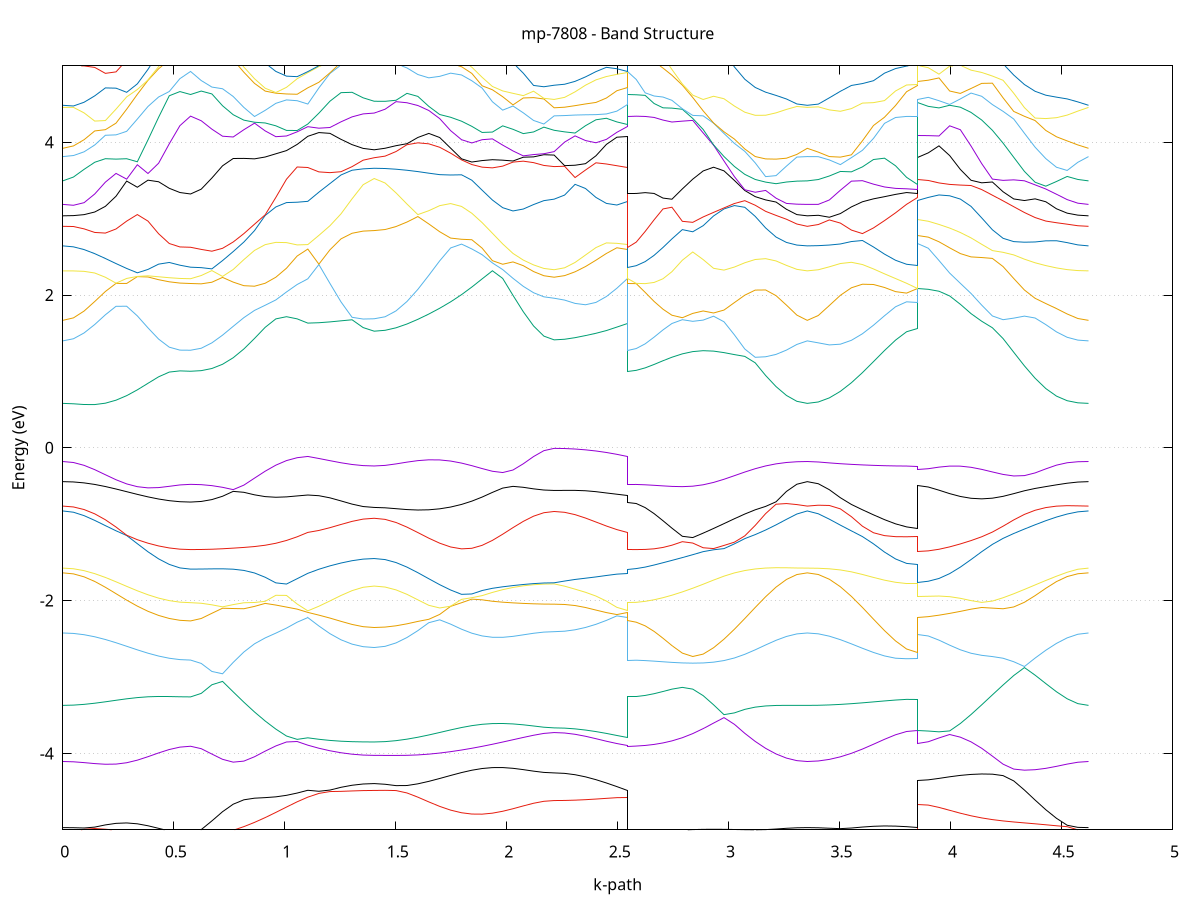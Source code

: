set title 'mp-7808 - Band Structure'
set xlabel 'k-path'
set ylabel 'Energy (eV)'
set grid y
set yrange [-5:5]
set terminal png size 800,600
set output 'mp-7808_bands_gnuplot.png'
plot '-' using 1:2 with lines notitle, '-' using 1:2 with lines notitle, '-' using 1:2 with lines notitle, '-' using 1:2 with lines notitle, '-' using 1:2 with lines notitle, '-' using 1:2 with lines notitle, '-' using 1:2 with lines notitle, '-' using 1:2 with lines notitle, '-' using 1:2 with lines notitle, '-' using 1:2 with lines notitle, '-' using 1:2 with lines notitle, '-' using 1:2 with lines notitle, '-' using 1:2 with lines notitle, '-' using 1:2 with lines notitle, '-' using 1:2 with lines notitle, '-' using 1:2 with lines notitle, '-' using 1:2 with lines notitle, '-' using 1:2 with lines notitle, '-' using 1:2 with lines notitle, '-' using 1:2 with lines notitle, '-' using 1:2 with lines notitle, '-' using 1:2 with lines notitle, '-' using 1:2 with lines notitle, '-' using 1:2 with lines notitle, '-' using 1:2 with lines notitle, '-' using 1:2 with lines notitle, '-' using 1:2 with lines notitle, '-' using 1:2 with lines notitle, '-' using 1:2 with lines notitle, '-' using 1:2 with lines notitle, '-' using 1:2 with lines notitle, '-' using 1:2 with lines notitle, '-' using 1:2 with lines notitle, '-' using 1:2 with lines notitle, '-' using 1:2 with lines notitle, '-' using 1:2 with lines notitle, '-' using 1:2 with lines notitle, '-' using 1:2 with lines notitle, '-' using 1:2 with lines notitle, '-' using 1:2 with lines notitle, '-' using 1:2 with lines notitle, '-' using 1:2 with lines notitle, '-' using 1:2 with lines notitle, '-' using 1:2 with lines notitle, '-' using 1:2 with lines notitle, '-' using 1:2 with lines notitle, '-' using 1:2 with lines notitle, '-' using 1:2 with lines notitle
0.000000 -27.500061
0.047976 -27.499861
0.095952 -27.499261
0.143927 -27.498361
0.191903 -27.496961
0.239879 -27.495261
0.287855 -27.493361
0.335830 -27.491061
0.383806 -27.488561
0.431782 -27.485861
0.479758 -27.483061
0.527733 -27.480261
0.575709 -27.478161
0.575709 -27.478161
0.623736 -27.478461
0.671762 -27.479061
0.719789 -27.479561
0.767816 -27.480061
0.815842 -27.480361
0.863869 -27.480661
0.911896 -27.480961
0.959922 -27.481261
1.007949 -27.481561
1.055976 -27.482061
1.104002 -27.482661
1.104002 -27.482661
1.153851 -27.484761
1.203699 -27.486561
1.253547 -27.487961
1.303395 -27.489061
1.353244 -27.489761
1.403092 -27.489961
1.403092 -27.489961
1.452287 -27.489761
1.501483 -27.489261
1.550678 -27.488361
1.599874 -27.487261
1.649069 -27.485861
1.698265 -27.484261
1.747461 -27.482561
1.796656 -27.480661
1.796656 -27.480661
1.843018 -27.478961
1.889380 -27.477261
1.935742 -27.475661
1.982104 -27.474161
2.028466 -27.472961
2.074828 -27.471961
2.121190 -27.471161
2.167552 -27.470661
2.213914 -27.470561
2.213914 -27.470561
2.261006 -27.472161
2.308098 -27.473861
2.355190 -27.475661
2.402282 -27.477461
2.449374 -27.479161
2.496466 -27.480961
2.543558 -27.482661
2.543558 -27.478161
2.583763 -27.478361
2.623968 -27.478761
2.664173 -27.479361
2.704378 -27.480261
2.744583 -27.481361
2.744583 -27.481361
2.791491 -27.482861
2.838398 -27.484561
2.885306 -27.486461
2.932213 -27.488461
2.979121 -27.490461
3.026028 -27.492361
3.072935 -27.494261
3.119843 -27.495861
3.166750 -27.497361
3.213658 -27.498461
3.260565 -27.499361
3.307473 -27.499861
3.354380 -27.500061
3.354380 -27.500061
3.404101 -27.499861
3.453822 -27.499261
3.503543 -27.498261
3.553264 -27.496961
3.602985 -27.495461
3.652706 -27.493761
3.702427 -27.492061
3.752148 -27.490561
3.801869 -27.489461
3.851591 -27.489161
3.851591 -27.480261
3.899718 -27.480561
3.947846 -27.481261
3.995974 -27.482461
4.044102 -27.483861
4.092230 -27.485561
4.140358 -27.487361
4.188486 -27.489261
4.236614 -27.491161
4.284742 -27.493061
4.332870 -27.494761
4.380998 -27.496261
4.429126 -27.497561
4.477254 -27.498661
4.525381 -27.499461
4.573509 -27.499961
4.621637 -27.500061
e
0.000000 -27.454261
0.047976 -27.454461
0.095952 -27.455061
0.143927 -27.456061
0.191903 -27.457361
0.239879 -27.458961
0.287855 -27.460961
0.335830 -27.463161
0.383806 -27.465661
0.431782 -27.468261
0.479758 -27.471061
0.527733 -27.473861
0.575709 -27.475961
0.575709 -27.475961
0.623736 -27.475461
0.671762 -27.474361
0.719789 -27.472961
0.767816 -27.471361
0.815842 -27.469661
0.863869 -27.467861
0.911896 -27.466061
0.959922 -27.464161
1.007949 -27.462361
1.055976 -27.460661
1.104002 -27.459061
1.104002 -27.459061
1.153851 -27.456461
1.203699 -27.454361
1.253547 -27.452661
1.303395 -27.451361
1.353244 -27.450561
1.403092 -27.450361
1.403092 -27.450361
1.452287 -27.450561
1.501483 -27.451061
1.550678 -27.451961
1.599874 -27.453061
1.649069 -27.454561
1.698265 -27.456161
1.747461 -27.457961
1.796656 -27.459761
1.796656 -27.459761
1.843018 -27.461561
1.889380 -27.463261
1.935742 -27.464961
1.982104 -27.466361
2.028466 -27.467661
2.074828 -27.468761
2.121190 -27.469461
2.167552 -27.469961
2.213914 -27.470061
2.213914 -27.470061
2.261006 -27.468561
2.308098 -27.466861
2.355190 -27.465161
2.402282 -27.463561
2.449374 -27.461961
2.496466 -27.460461
2.543558 -27.459061
2.543558 -27.475961
2.583763 -27.475761
2.623968 -27.475361
2.664173 -27.474761
2.704378 -27.473861
2.744583 -27.472861
2.744583 -27.472861
2.791491 -27.471361
2.838398 -27.469661
2.885306 -27.467761
2.932213 -27.465861
2.979121 -27.463861
3.026028 -27.461961
3.072935 -27.460161
3.119843 -27.458461
3.166750 -27.457061
3.213658 -27.455861
3.260565 -27.454961
3.307473 -27.454461
3.354380 -27.454261
3.354380 -27.454261
3.404101 -27.454461
3.453822 -27.455061
3.503543 -27.456061
3.553264 -27.457361
3.602985 -27.458861
3.652706 -27.460561
3.702427 -27.462261
3.752148 -27.463761
3.801869 -27.464761
3.851591 -27.465161
3.851591 -27.460261
3.899718 -27.460061
3.947846 -27.459761
3.995974 -27.459261
4.044102 -27.458661
4.092230 -27.458061
4.140358 -27.457361
4.188486 -27.456761
4.236614 -27.456261
4.284742 -27.455761
4.332870 -27.455361
4.380998 -27.455061
4.429126 -27.454761
4.477254 -27.454561
4.525381 -27.454361
4.573509 -27.454361
4.621637 -27.454261
e
0.000000 -13.773761
0.047976 -13.777461
0.095952 -13.788661
0.143927 -13.806961
0.191903 -13.831461
0.239879 -13.860561
0.287855 -13.891761
0.335830 -13.922661
0.383806 -13.950961
0.431782 -13.974861
0.479758 -13.992861
0.527733 -14.004061
0.575709 -14.007761
0.575709 -14.007761
0.623736 -14.002261
0.671762 -13.985661
0.719789 -13.958061
0.767816 -13.919761
0.815842 -13.871261
0.863869 -13.812861
0.911896 -13.745661
0.959922 -13.671061
1.007949 -13.592361
1.055976 -13.518461
1.104002 -13.473861
1.104002 -13.473861
1.153851 -13.511961
1.203699 -13.546061
1.253547 -13.573761
1.303395 -13.594161
1.353244 -13.606561
1.403092 -13.610761
1.403092 -13.610761
1.452287 -13.605861
1.501483 -13.591161
1.550678 -13.567061
1.599874 -13.533861
1.649069 -13.492161
1.698265 -13.443061
1.747461 -13.387961
1.796656 -13.328661
1.796656 -13.328661
1.843018 -13.296061
1.889380 -13.323261
1.935742 -13.346161
1.982104 -13.364561
2.028466 -13.378861
2.074828 -13.389261
2.121190 -13.396261
2.167552 -13.400261
2.213914 -13.401561
2.213914 -13.401561
2.261006 -13.401361
2.308098 -13.400561
2.355190 -13.399161
2.402282 -13.398261
2.449374 -13.403361
2.496466 -13.427661
2.543558 -13.473861
2.543558 -14.007761
2.583763 -14.008661
2.623968 -14.010761
2.664173 -14.013661
2.704378 -14.016061
2.744583 -14.017161
2.744583 -14.017161
2.791491 -14.015561
2.838398 -14.009661
2.885306 -13.998861
2.932213 -13.982861
2.979121 -13.961761
3.026028 -13.936361
3.072935 -13.907361
3.119843 -13.876561
3.166750 -13.845661
3.213658 -13.817361
3.260565 -13.794261
3.307473 -13.779061
3.354380 -13.773761
3.354380 -13.773761
3.404101 -13.779061
3.453822 -13.794161
3.503543 -13.816961
3.553264 -13.844561
3.602985 -13.873761
3.652706 -13.901561
3.702427 -13.925461
3.752148 -13.943861
3.801869 -13.955361
3.851591 -13.959261
3.851591 -13.386361
3.899718 -13.399961
3.947846 -13.435461
3.995974 -13.482861
4.044102 -13.533861
4.092230 -13.583661
4.140358 -13.629061
4.188486 -13.668561
4.236614 -13.701261
4.284742 -13.727061
4.332870 -13.746261
4.380998 -13.759361
4.429126 -13.767361
4.477254 -13.771561
4.525381 -13.773261
4.573509 -13.773661
4.621637 -13.773761
e
0.000000 -13.031761
0.047976 -13.042561
0.095952 -13.069161
0.143927 -13.103061
0.191903 -13.139261
0.239879 -13.174961
0.287855 -13.208461
0.335830 -13.238661
0.383806 -13.264461
0.431782 -13.285161
0.479758 -13.300361
0.527733 -13.309661
0.575709 -13.312761
0.575709 -13.312761
0.623736 -13.309861
0.671762 -13.301361
0.719789 -13.287361
0.767816 -13.268261
0.815842 -13.244761
0.863869 -13.217461
0.911896 -13.187261
0.959922 -13.206561
1.007949 -13.255461
1.055976 -13.290261
1.104002 -13.287661
1.104002 -13.287661
1.153851 -13.242961
1.203699 -13.196261
1.253547 -13.152661
1.303395 -13.116561
1.353244 -13.092661
1.403092 -13.084261
1.403092 -13.084261
1.452287 -13.083361
1.501483 -13.082361
1.550678 -13.089061
1.599874 -13.113061
1.649069 -13.149061
1.698265 -13.188761
1.747461 -13.228061
1.796656 -13.264861
1.796656 -13.264861
1.843018 -13.271561
1.889380 -13.216761
1.935742 -13.168761
1.982104 -13.132261
2.028466 -13.108961
2.074828 -13.096761
2.121190 -13.091461
2.167552 -13.089761
2.213914 -13.089361
2.213914 -13.089361
2.261006 -13.096961
2.308098 -13.121661
2.355190 -13.163961
2.402282 -13.216461
2.449374 -13.265661
2.496466 -13.291561
2.543558 -13.287661
2.543558 -13.312761
2.583763 -13.307461
2.623968 -13.291861
2.664173 -13.267161
2.704378 -13.235361
2.744583 -13.198561
2.744583 -13.198561
2.791491 -13.152661
2.838398 -13.107661
2.885306 -13.067861
2.932213 -13.036761
2.979121 -13.016561
3.026028 -13.006761
3.072935 -13.010461
3.119843 -13.019461
3.166750 -13.025461
3.213658 -13.029061
3.260565 -13.030861
3.307473 -13.031561
3.354380 -13.031761
3.354380 -13.031761
3.404101 -13.035161
3.453822 -13.041061
3.503543 -13.051761
3.553264 -13.075261
3.602985 -13.098861
3.652706 -13.119961
3.702427 -13.137261
3.752148 -13.150161
3.801869 -13.158061
3.851591 -13.160761
3.851591 -13.139261
3.899718 -13.135661
3.947846 -13.127161
3.995974 -13.117061
4.044102 -13.106661
4.092230 -13.095561
4.140358 -13.083761
4.188486 -13.071361
4.236614 -13.058661
4.284742 -13.046261
4.332870 -13.034561
4.380998 -13.023861
4.429126 -13.017861
4.477254 -13.023861
4.525381 -13.028261
4.573509 -13.030861
4.621637 -13.031761
e
0.000000 -12.995361
0.047976 -13.009161
0.095952 -13.032861
0.143927 -13.049861
0.191903 -13.054361
0.239879 -13.045261
0.287855 -13.023761
0.335830 -12.992361
0.383806 -12.954661
0.431782 -12.915961
0.479758 -12.882661
0.527733 -12.861261
0.575709 -12.854161
0.575709 -12.854161
0.623736 -12.866561
0.671762 -12.896961
0.719789 -12.937961
0.767816 -12.986161
0.815842 -13.039361
0.863869 -13.095361
0.911896 -13.151961
0.959922 -13.155261
1.007949 -13.122561
1.055976 -13.090561
1.104002 -13.060461
1.104002 -13.060461
1.153851 -13.050561
1.203699 -13.040061
1.253547 -13.029961
1.303395 -13.021461
1.353244 -13.015661
1.403092 -13.013661
1.403092 -13.013661
1.452287 -13.012761
1.501483 -13.010161
1.550678 -13.022461
1.599874 -13.023161
1.649069 -13.013361
1.698265 -12.999961
1.747461 -12.986861
1.796656 -12.976361
1.796656 -12.976361
1.843018 -12.969961
1.889380 -12.967061
1.935742 -12.966961
1.982104 -12.968661
2.028466 -12.971461
2.074828 -12.974461
2.121190 -12.977061
2.167552 -12.978761
2.213914 -12.979461
2.213914 -12.979461
2.261006 -12.981961
2.308098 -12.989161
2.355190 -13.000361
2.402282 -13.014261
2.449374 -13.029861
2.496466 -13.045561
2.543558 -13.060461
2.543558 -12.854161
2.583763 -12.855561
2.623968 -12.859561
2.664173 -12.866461
2.704378 -12.876261
2.744583 -12.888961
2.744583 -12.888961
2.791491 -12.906761
2.838398 -12.926561
2.885306 -12.946761
2.932213 -12.966061
2.979121 -12.983561
3.026028 -12.998461
3.072935 -13.004661
3.119843 -13.006261
3.166750 -13.008061
3.213658 -13.007661
3.260565 -13.003961
3.307473 -12.998361
3.354380 -12.995361
3.354380 -12.995361
3.404101 -13.003361
3.453822 -13.022161
3.503543 -13.035561
3.553264 -13.028461
3.602985 -13.011661
3.652706 -12.988261
3.702427 -12.961061
3.752148 -12.933761
3.801869 -12.911261
3.851591 -12.901561
3.851591 -13.054461
3.899718 -13.053161
3.947846 -13.048061
3.995974 -13.037961
4.044102 -13.023561
4.092230 -13.007061
4.140358 -12.992361
4.188486 -12.984261
4.236614 -12.985061
4.284742 -12.991761
4.332870 -13.000661
4.380998 -13.009561
4.429126 -13.014161
4.477254 -13.006561
4.525381 -13.000561
4.573509 -12.996661
4.621637 -12.995361
e
0.000000 -12.884561
0.047976 -12.867161
0.095952 -12.842861
0.143927 -12.816561
0.191903 -12.790361
0.239879 -12.784361
0.287855 -12.783161
0.335830 -12.783361
0.383806 -12.783961
0.431782 -12.784761
0.479758 -12.785361
0.527733 -12.785761
0.575709 -12.785961
0.575709 -12.785961
0.623736 -12.781861
0.671762 -12.776861
0.719789 -12.778361
0.767816 -12.788461
0.815842 -12.805661
0.863869 -12.827161
0.911896 -12.850561
0.959922 -12.873861
1.007949 -12.895561
1.055976 -12.914161
1.104002 -12.928261
1.104002 -12.928261
1.153851 -12.939361
1.203699 -12.952561
1.253547 -12.965761
1.303395 -12.976661
1.353244 -12.983861
1.403092 -12.986361
1.403092 -12.986361
1.452287 -12.992461
1.501483 -13.007961
1.550678 -13.005761
1.599874 -12.999661
1.649069 -12.992161
1.698265 -12.983161
1.747461 -12.973061
1.796656 -12.961761
1.796656 -12.961761
1.843018 -12.949761
1.889380 -12.935361
1.935742 -12.916461
1.982104 -12.890861
2.028466 -12.893361
2.074828 -12.909261
2.121190 -12.921861
2.167552 -12.930061
2.213914 -12.932861
2.213914 -12.932861
2.261006 -12.936861
2.308098 -12.943061
2.355190 -12.944061
2.402282 -12.939861
2.449374 -12.934061
2.496466 -12.929761
2.543558 -12.928261
2.543558 -12.785961
2.583763 -12.785761
2.623968 -12.785161
2.664173 -12.784361
2.704378 -12.783561
2.744583 -12.783061
2.744583 -12.783061
2.791491 -12.783561
2.838398 -12.785761
2.885306 -12.796761
2.932213 -12.807261
2.979121 -12.817761
3.026028 -12.828361
3.072935 -12.839161
3.119843 -12.849961
3.166750 -12.860461
3.213658 -12.869961
3.260565 -12.877661
3.307473 -12.882761
3.354380 -12.884561
3.354380 -12.884561
3.404101 -12.876961
3.453822 -12.860861
3.503543 -12.843261
3.553264 -12.827461
3.602985 -12.815561
3.652706 -12.810261
3.702427 -12.813061
3.752148 -12.820961
3.801869 -12.830461
3.851591 -12.835461
3.851591 -12.919061
3.899718 -12.913761
3.947846 -12.902761
3.995974 -12.894261
4.044102 -12.892561
4.092230 -12.895961
4.140358 -12.899061
4.188486 -12.896161
4.236614 -12.884861
4.284742 -12.869061
4.332870 -12.856761
4.380998 -12.856661
4.429126 -12.862961
4.477254 -12.870161
4.525381 -12.876761
4.573509 -12.882061
4.621637 -12.884561
e
0.000000 -12.873761
0.047976 -12.864661
0.095952 -12.834161
0.143927 -12.805861
0.191903 -12.789861
0.239879 -12.766061
0.287855 -12.754161
0.335830 -12.749061
0.383806 -12.742661
0.431782 -12.732361
0.479758 -12.715261
0.527733 -12.691561
0.575709 -12.685361
0.575709 -12.685361
0.623736 -12.685261
0.671762 -12.685061
0.719789 -12.685561
0.767816 -12.687061
0.815842 -12.686961
0.863869 -12.686761
0.911896 -12.687361
0.959922 -12.689661
1.007949 -12.693761
1.055976 -12.699361
1.104002 -12.705961
1.104002 -12.705961
1.153851 -12.717161
1.203699 -12.720661
1.253547 -12.725461
1.303395 -12.732861
1.353244 -12.737961
1.403092 -12.739761
1.403092 -12.739761
1.452287 -12.745461
1.501483 -12.757361
1.550678 -12.769561
1.599874 -12.780861
1.649069 -12.790961
1.698265 -12.800461
1.747461 -12.809561
1.796656 -12.819261
1.796656 -12.819261
1.843018 -12.829961
1.889380 -12.843061
1.935742 -12.858661
1.982104 -12.875961
2.028466 -12.858961
2.074828 -12.824261
2.121190 -12.792061
2.167552 -12.767361
2.213914 -12.757261
2.213914 -12.757261
2.261006 -12.751061
2.308098 -12.735261
2.355190 -12.714761
2.402282 -12.694261
2.449374 -12.695461
2.496466 -12.697161
2.543558 -12.705961
2.543558 -12.685361
2.583763 -12.697561
2.623968 -12.713861
2.664173 -12.730161
2.704378 -12.745461
2.744583 -12.759261
2.744583 -12.759261
2.791491 -12.773361
2.838398 -12.785661
2.885306 -12.789361
2.932213 -12.793261
2.979121 -12.795361
3.026028 -12.794661
3.072935 -12.791661
3.119843 -12.787761
3.166750 -12.786061
3.213658 -12.804061
3.260565 -12.836961
3.307473 -12.863361
3.354380 -12.873761
3.354380 -12.873761
3.404101 -12.862261
3.453822 -12.832361
3.503543 -12.797561
3.553264 -12.783561
3.602985 -12.784061
3.652706 -12.783361
3.702427 -12.778561
3.752148 -12.772561
3.801869 -12.767861
3.851591 -12.766061
3.851591 -12.790361
3.899718 -12.793461
3.947846 -12.800261
3.995974 -12.806661
4.044102 -12.810661
4.092230 -12.813061
4.140358 -12.815561
4.188486 -12.819261
4.236614 -12.824061
4.284742 -12.829061
4.332870 -12.829961
4.380998 -12.820561
4.429126 -12.811861
4.477254 -12.829761
4.525381 -12.853661
4.573509 -12.868961
4.621637 -12.873761
e
0.000000 -12.770561
0.047976 -12.770561
0.095952 -12.770161
0.143927 -12.768861
0.191903 -12.765161
0.239879 -12.759461
0.287855 -12.744561
0.335830 -12.726361
0.383806 -12.711461
0.431782 -12.699961
0.479758 -12.691761
0.527733 -12.686961
0.575709 -12.676361
0.575709 -12.676361
0.623736 -12.678061
0.671762 -12.681961
0.719789 -12.684761
0.767816 -12.684561
0.815842 -12.684661
0.863869 -12.685061
0.911896 -12.686161
0.959922 -12.687961
1.007949 -12.690761
1.055976 -12.694561
1.104002 -12.699561
1.104002 -12.699561
1.153851 -12.707761
1.203699 -12.716661
1.253547 -12.716461
1.303395 -12.704961
1.353244 -12.686861
1.403092 -12.666461
1.403092 -12.666461
1.452287 -12.659861
1.501483 -12.657661
1.550678 -12.654261
1.599874 -12.650161
1.649069 -12.645761
1.698265 -12.641661
1.747461 -12.638561
1.796656 -12.637261
1.796656 -12.637261
1.843018 -12.637961
1.889380 -12.640861
1.935742 -12.645761
1.982104 -12.652061
2.028466 -12.659461
2.074828 -12.668161
2.121190 -12.678061
2.167552 -12.688161
2.213914 -12.693261
2.213914 -12.693261
2.261006 -12.693261
2.308098 -12.693361
2.355190 -12.693661
2.402282 -12.692561
2.449374 -12.681461
2.496466 -12.695261
2.543558 -12.699561
2.543558 -12.676361
2.583763 -12.665261
2.623968 -12.652461
2.664173 -12.641461
2.704378 -12.632661
2.744583 -12.628361
2.744583 -12.628361
2.791491 -12.639861
2.838398 -12.649561
2.885306 -12.656461
2.932213 -12.661961
2.979121 -12.668661
3.026028 -12.680361
3.072935 -12.699461
3.119843 -12.726461
3.166750 -12.757861
3.213658 -12.773061
3.260565 -12.772461
3.307473 -12.771061
3.354380 -12.770561
3.354380 -12.770561
3.404101 -12.770961
3.453822 -12.771761
3.503543 -12.770561
3.553264 -12.751361
3.602985 -12.725861
3.652706 -12.708461
3.702427 -12.698661
3.752148 -12.694361
3.801869 -12.693361
3.851591 -12.693361
3.851591 -12.675661
3.899718 -12.668361
3.947846 -12.652961
3.995974 -12.645861
4.044102 -12.646861
4.092230 -12.650761
4.140358 -12.656861
4.188486 -12.665661
4.236614 -12.678661
4.284742 -12.698261
4.332870 -12.725361
4.380998 -12.757261
4.429126 -12.785861
4.477254 -12.786661
4.525381 -12.778361
4.573509 -12.772561
4.621637 -12.770561
e
0.000000 -12.664761
0.047976 -12.660761
0.095952 -12.647861
0.143927 -12.624461
0.191903 -12.592761
0.239879 -12.559461
0.287855 -12.531961
0.335830 -12.515761
0.383806 -12.513461
0.431782 -12.525461
0.479758 -12.549361
0.527733 -12.578761
0.575709 -12.595861
0.575709 -12.595861
0.623736 -12.595561
0.671762 -12.594861
0.719789 -12.594461
0.767816 -12.594861
0.815842 -12.596261
0.863869 -12.598461
0.911896 -12.601461
0.959922 -12.604861
1.007949 -12.608761
1.055976 -12.612761
1.104002 -12.617061
1.104002 -12.617061
1.153851 -12.600661
1.203699 -12.595261
1.253547 -12.600961
1.303395 -12.616461
1.353244 -12.638561
1.403092 -12.660561
1.403092 -12.660561
1.452287 -12.658561
1.501483 -12.641461
1.550678 -12.623161
1.599874 -12.607361
1.649069 -12.595661
1.698265 -12.587661
1.747461 -12.582061
1.796656 -12.576461
1.796656 -12.576461
1.843018 -12.568961
1.889380 -12.558061
1.935742 -12.543561
1.982104 -12.526761
2.028466 -12.509461
2.074828 -12.493561
2.121190 -12.480861
2.167552 -12.472661
2.213914 -12.469861
2.213914 -12.469861
2.261006 -12.518461
2.308098 -12.575061
2.355190 -12.619961
2.402282 -12.652861
2.449374 -12.663761
2.496466 -12.641461
2.543558 -12.617061
2.543558 -12.595861
2.583763 -12.597461
2.623968 -12.602061
2.664173 -12.609161
2.704378 -12.618261
2.744583 -12.626161
2.744583 -12.626161
2.791491 -12.621361
2.838398 -12.619361
2.885306 -12.619961
2.932213 -12.622761
2.979121 -12.627261
3.026028 -12.633061
3.072935 -12.639461
3.119843 -12.645961
3.166750 -12.652161
3.213658 -12.657361
3.260565 -12.661361
3.307473 -12.663961
3.354380 -12.664761
3.354380 -12.664761
3.404101 -12.662761
3.453822 -12.656261
3.503543 -12.644561
3.553264 -12.626661
3.602985 -12.602861
3.652706 -12.576661
3.702427 -12.553261
3.752148 -12.535861
3.801869 -12.525561
3.851591 -12.522161
3.851591 -12.634161
3.899718 -12.633661
3.947846 -12.629761
3.995974 -12.614861
4.044102 -12.598161
4.092230 -12.589961
4.140358 -12.591561
4.188486 -12.601161
4.236614 -12.615561
4.284742 -12.630461
4.332870 -12.642461
4.380998 -12.650961
4.429126 -12.656661
4.477254 -12.660561
4.525381 -12.662961
4.573509 -12.664361
4.621637 -12.664761
e
0.000000 -11.358461
0.047976 -11.354861
0.095952 -11.344461
0.143927 -11.328061
0.191903 -11.306761
0.239879 -11.281961
0.287855 -11.255661
0.335830 -11.229461
0.383806 -11.205261
0.431782 -11.184461
0.479758 -11.168661
0.527733 -11.158761
0.575709 -11.155461
0.575709 -11.155461
0.623736 -11.156461
0.671762 -11.176261
0.719789 -11.215561
0.767816 -11.268461
0.815842 -11.333261
0.863869 -11.407961
0.911896 -11.490861
0.959922 -11.579761
1.007949 -11.672661
1.055976 -11.767061
1.104002 -11.860361
1.104002 -11.860361
1.153851 -11.872861
1.203699 -11.884061
1.253547 -11.893161
1.303395 -11.899661
1.353244 -11.903661
1.403092 -11.904961
1.403092 -11.904961
1.452287 -11.918361
1.501483 -11.955661
1.550678 -12.010461
1.599874 -12.075561
1.649069 -12.144861
1.698265 -12.213561
1.747461 -12.277861
1.796656 -12.334361
1.796656 -12.334361
1.843018 -12.378061
1.889380 -12.410961
1.935742 -12.432261
1.982104 -12.442561
2.028466 -12.443061
2.074828 -12.436461
2.121190 -12.426361
2.167552 -12.417261
2.213914 -12.413761
2.213914 -12.413761
2.261006 -12.354761
2.308098 -12.268361
2.355190 -12.177961
2.402282 -12.088561
2.449374 -12.003761
2.496466 -11.926861
2.543558 -11.860361
2.543558 -11.155461
2.583763 -11.160461
2.623968 -11.175161
2.664173 -11.198561
2.704378 -11.229261
2.744583 -11.265261
2.744583 -11.265261
2.791491 -11.311061
2.838398 -11.357461
2.885306 -11.400361
2.932213 -11.435861
2.979121 -11.460261
3.026028 -11.471061
3.072935 -11.467961
3.119843 -11.452761
3.166750 -11.429561
3.213658 -11.403561
3.260565 -11.380261
3.307473 -11.364161
3.354380 -11.358461
3.354380 -11.358461
3.404101 -11.361461
3.453822 -11.370861
3.503543 -11.386361
3.553264 -11.407261
3.602985 -11.431761
3.652706 -11.456761
3.702427 -11.479161
3.752148 -11.496661
3.801869 -11.507561
3.851591 -11.511161
3.851591 -12.303261
3.899718 -12.296061
3.947846 -12.272461
3.995974 -12.228561
4.044102 -12.160861
4.092230 -12.070661
4.140358 -11.962861
4.188486 -11.843161
4.236614 -11.716561
4.284742 -11.587661
4.332870 -11.462161
4.380998 -11.384561
4.429126 -11.376461
4.477254 -11.370561
4.525381 -11.364561
4.573509 -11.360061
4.621637 -11.358461
e
0.000000 -10.951261
0.047976 -10.956461
0.095952 -10.971161
0.143927 -10.993661
0.191903 -11.021261
0.239879 -11.050661
0.287855 -11.078661
0.335830 -11.102461
0.383806 -11.120561
0.431782 -11.132661
0.479758 -11.139461
0.527733 -11.142761
0.575709 -11.143661
0.575709 -11.143661
0.623736 -11.151861
0.671762 -11.159361
0.719789 -11.164361
0.767816 -11.171261
0.815842 -11.180061
0.863869 -11.190561
0.911896 -11.202761
0.959922 -11.216161
1.007949 -11.230661
1.055976 -11.245861
1.104002 -11.261061
1.104002 -11.261061
1.153851 -11.243161
1.203699 -11.226861
1.253547 -11.212961
1.303395 -11.202261
1.353244 -11.195561
1.403092 -11.193261
1.403092 -11.193261
1.452287 -11.185361
1.501483 -11.164361
1.550678 -11.136861
1.599874 -11.109661
1.649069 -11.088161
1.698265 -11.076361
1.747461 -11.076461
1.796656 -11.089561
1.796656 -11.089561
1.843018 -11.113661
1.889380 -11.148161
1.935742 -11.191261
1.982104 -11.240161
2.028466 -11.291261
2.074828 -11.339861
2.121190 -11.380561
2.167552 -11.407961
2.213914 -11.417661
2.213914 -11.417661
2.261006 -11.413261
2.308098 -11.400361
2.355190 -11.379961
2.402282 -11.353761
2.449374 -11.323661
2.496466 -11.291961
2.543558 -11.261061
2.543558 -11.143661
2.583763 -11.141061
2.623968 -11.133661
2.664173 -11.121761
2.704378 -11.106161
2.744583 -11.087861
2.744583 -11.087861
2.791491 -11.064661
2.838398 -11.040961
2.885306 -11.018461
2.932213 -10.998661
2.979121 -10.982261
3.026028 -10.969761
3.072935 -10.961061
3.119843 -10.955561
3.166750 -10.952561
3.213658 -10.951361
3.260565 -10.951161
3.307473 -10.951261
3.354380 -10.951261
3.354380 -10.951261
3.404101 -10.953061
3.453822 -10.957361
3.503543 -10.962261
3.553264 -10.965561
3.602985 -10.966061
3.652706 -10.963861
3.702427 -10.959761
3.752148 -10.955461
3.801869 -10.952261
3.851591 -10.951061
3.851591 -11.090661
3.899718 -11.097361
3.947846 -11.116561
3.995974 -11.146361
4.044102 -11.183761
4.092230 -11.224961
4.140358 -11.266061
4.188486 -11.303161
4.236614 -11.333261
4.284742 -11.354161
4.332870 -11.363461
4.380998 -11.320961
4.429126 -11.211261
4.477254 -11.109061
4.525381 -11.026061
4.573509 -10.970861
4.621637 -10.951261
e
0.000000 -9.671161
0.047976 -9.670061
0.095952 -9.667061
0.143927 -9.662861
0.191903 -9.658461
0.239879 -9.654761
0.287855 -9.652561
0.335830 -9.652061
0.383806 -9.653161
0.431782 -9.655161
0.479758 -9.657461
0.527733 -9.659261
0.575709 -9.659961
0.575709 -9.659961
0.623736 -9.646961
0.671762 -9.608661
0.719789 -9.547161
0.767816 -9.465361
0.815842 -9.366361
0.863869 -9.253561
0.911896 -9.130161
0.959922 -8.999561
1.007949 -8.865461
1.055976 -8.810661
1.104002 -8.860661
1.104002 -8.860661
1.153851 -8.908661
1.203699 -8.953761
1.253547 -8.992661
1.303395 -9.022661
1.353244 -9.041561
1.403092 -9.047961
1.403092 -9.047961
1.452287 -9.043961
1.501483 -9.032061
1.550678 -9.012961
1.599874 -8.987661
1.649069 -8.957761
1.698265 -8.925261
1.747461 -8.892761
1.796656 -8.862861
1.796656 -8.862861
1.843018 -8.839361
1.889380 -8.821761
1.935742 -8.810661
1.982104 -8.805761
2.028466 -8.805561
2.074828 -8.808461
2.121190 -8.812261
2.167552 -8.815361
2.213914 -8.816561
2.213914 -8.816561
2.261006 -8.817561
2.308098 -8.820561
2.355190 -8.825461
2.402282 -8.832161
2.449374 -8.840561
2.496466 -8.850261
2.543558 -8.860661
2.543558 -9.659961
2.583763 -9.657161
2.623968 -9.649361
2.664173 -9.637261
2.704378 -9.622361
2.744583 -9.606161
2.744583 -9.606161
2.791491 -9.587761
2.838398 -9.572261
2.885306 -9.561361
2.932213 -9.556361
2.979121 -9.558061
3.026028 -9.566261
3.072935 -9.580161
3.119843 -9.598361
3.166750 -9.618761
3.213658 -9.638761
3.260565 -9.655761
3.307473 -9.667161
3.354380 -9.671161
3.354380 -9.671161
3.404101 -9.667761
3.453822 -9.658161
3.503543 -9.643661
3.553264 -9.626561
3.602985 -9.608661
3.652706 -9.592061
3.702427 -9.578061
3.752148 -9.567561
3.801869 -9.561061
3.851591 -9.558961
3.851591 -8.850161
3.899718 -8.849061
3.947846 -8.845761
3.995974 -8.839861
4.044102 -8.830661
4.092230 -8.818461
4.140358 -8.808161
4.188486 -8.854861
4.236614 -8.959861
4.284742 -9.073961
4.332870 -9.190361
4.380998 -9.305761
4.429126 -9.415961
4.477254 -9.515561
4.525381 -9.597161
4.573509 -9.651761
4.621637 -9.671161
e
0.000000 -8.481661
0.047976 -8.479361
0.095952 -8.472561
0.143927 -8.461661
0.191903 -8.446961
0.239879 -8.429461
0.287855 -8.409961
0.335830 -8.389661
0.383806 -8.370161
0.431782 -8.352761
0.479758 -8.339061
0.527733 -8.330261
0.575709 -8.327261
0.575709 -8.327261
0.623736 -8.334761
0.671762 -8.356961
0.719789 -8.392561
0.767816 -8.439661
0.815842 -8.495861
0.863869 -8.558261
0.911896 -8.623861
0.959922 -8.689761
1.007949 -8.752861
1.055976 -8.732261
1.104002 -8.606161
1.104002 -8.606261
1.153851 -8.555061
1.203699 -8.510261
1.253547 -8.473061
1.303395 -8.444961
1.353244 -8.427461
1.403092 -8.421561
1.403092 -8.421561
1.452287 -8.418661
1.501483 -8.410161
1.550678 -8.396961
1.599874 -8.380361
1.649069 -8.362061
1.698265 -8.343961
1.747461 -8.327961
1.796656 -8.315561
1.796656 -8.315561
1.843018 -8.307961
1.889380 -8.304461
1.935742 -8.304661
1.982104 -8.307661
2.028466 -8.312461
2.074828 -8.317661
2.121190 -8.322261
2.167552 -8.325461
2.213914 -8.326561
2.213914 -8.326561
2.261006 -8.336461
2.308098 -8.364361
2.355190 -8.405861
2.402282 -8.455461
2.449374 -8.508161
2.496466 -8.559461
2.543558 -8.606261
2.543558 -8.327261
2.583763 -8.333061
2.623968 -8.349761
2.664173 -8.375661
2.704378 -8.408161
2.744583 -8.444261
2.744583 -8.444261
2.791491 -8.486861
2.838398 -8.525861
2.885306 -8.557661
2.932213 -8.579661
2.979121 -8.590661
3.026028 -8.590661
3.072935 -8.580761
3.119843 -8.563361
3.166750 -8.541561
3.213658 -8.519061
3.260565 -8.499561
3.307473 -8.486361
3.354380 -8.481661
3.354380 -8.481661
3.404101 -8.484361
3.453822 -8.492261
3.503543 -8.504661
3.553264 -8.520561
3.602985 -8.538361
3.652706 -8.556461
3.702427 -8.572961
3.752148 -8.586061
3.801869 -8.594561
3.851591 -8.597461
3.851591 -8.310261
3.899718 -8.327561
3.947846 -8.375461
3.995974 -8.445561
4.044102 -8.530161
4.092230 -8.623561
4.140358 -8.717161
4.188486 -8.754161
4.236614 -8.731661
4.284742 -8.697961
4.332870 -8.659061
4.380998 -8.617561
4.429126 -8.576361
4.477254 -8.538761
4.525381 -8.508361
4.573509 -8.488561
4.621637 -8.481661
e
0.000000 -5.716561
0.047976 -5.716461
0.095952 -5.715461
0.143927 -5.711461
0.191903 -5.702261
0.239879 -5.686361
0.287855 -5.662861
0.335830 -5.632361
0.383806 -5.596461
0.431782 -5.558161
0.479758 -5.522361
0.527733 -5.495761
0.575709 -5.485761
0.575709 -5.485761
0.623736 -5.543061
0.671762 -5.668461
0.719789 -5.816761
0.767816 -5.973161
0.815842 -6.132761
0.863869 -6.293361
0.911896 -6.453061
0.959922 -6.610061
1.007949 -6.761461
1.055976 -6.903461
1.104002 -7.030461
1.104002 -7.030461
1.153851 -7.067661
1.203699 -7.099061
1.253547 -7.124261
1.303395 -7.142861
1.353244 -7.154361
1.403092 -7.158261
1.403092 -7.158261
1.452287 -7.161561
1.501483 -7.171361
1.550678 -7.187061
1.599874 -7.207761
1.649069 -7.231961
1.698265 -7.257761
1.747461 -7.282861
1.796656 -7.305161
1.796656 -7.305161
1.843018 -7.321661
1.889380 -7.332761
1.935742 -7.338161
1.982104 -7.338461
2.028466 -7.335061
2.074828 -7.329661
2.121190 -7.324261
2.167552 -7.320261
2.213914 -7.318861
2.213914 -7.318861
2.261006 -7.309561
2.308098 -7.283061
2.355190 -7.243161
2.402282 -7.194461
2.449374 -7.140961
2.496466 -7.085661
2.543558 -7.030461
2.543558 -5.485761
2.583763 -5.476861
2.623968 -5.451061
2.664173 -5.411561
2.704378 -5.363161
2.744583 -5.311961
2.744583 -5.311961
2.791491 -5.257661
2.838398 -5.219161
2.885306 -5.204361
2.932213 -5.216861
2.979121 -5.255261
3.026028 -5.314661
3.072935 -5.387961
3.119843 -5.467461
3.166750 -5.545561
3.213658 -5.614961
3.260565 -5.669661
3.307473 -5.704561
3.354380 -5.716561
3.354380 -5.716561
3.404101 -5.707561
3.453822 -5.680861
3.503543 -5.637961
3.553264 -5.581061
3.602985 -5.514061
3.652706 -5.442461
3.702427 -5.373761
3.752148 -5.316861
3.801869 -5.280361
3.851591 -5.267961
3.851591 -7.342761
3.899718 -7.318961
3.947846 -7.252161
3.995974 -7.152561
4.044102 -7.030361
4.092230 -6.893761
4.140358 -6.748961
4.188486 -6.601261
4.236614 -6.454961
4.284742 -6.313761
4.332870 -6.180861
4.380998 -6.058861
4.429126 -5.950161
4.477254 -5.857061
4.525381 -5.783161
4.573509 -5.734061
4.621637 -5.716561
e
0.000000 -5.022461
0.047976 -5.014761
0.095952 -4.993861
0.143927 -4.983361
0.191903 -4.992761
0.239879 -5.004961
0.287855 -5.019661
0.335830 -5.036061
0.383806 -5.053161
0.431782 -5.069261
0.479758 -5.082561
0.527733 -5.091361
0.575709 -5.094461
0.575709 -5.094461
0.623736 -5.088761
0.671762 -5.071861
0.719789 -5.044061
0.767816 -5.006061
0.815842 -4.958761
0.863869 -4.903061
0.911896 -4.840461
0.959922 -4.772761
1.007949 -4.702561
1.055976 -4.633861
1.104002 -4.572861
1.104002 -4.572861
1.153851 -4.523961
1.203699 -4.499661
1.253547 -4.496961
1.303395 -4.491661
1.353244 -4.486961
1.403092 -4.485061
1.403092 -4.485061
1.452287 -4.483661
1.501483 -4.486661
1.550678 -4.517861
1.599874 -4.573061
1.649069 -4.635061
1.698265 -4.693861
1.747461 -4.742761
1.796656 -4.777161
1.796656 -4.777161
1.843018 -4.794061
1.889380 -4.795461
1.935742 -4.782561
1.982104 -4.757661
2.028466 -4.724561
2.074828 -4.687661
2.121190 -4.652861
2.167552 -4.627161
2.213914 -4.617461
2.213914 -4.617461
2.261006 -4.616161
2.308098 -4.612261
2.355190 -4.605961
2.402282 -4.597761
2.449374 -4.588561
2.496466 -4.579661
2.543558 -4.572861
2.543558 -5.094461
2.583763 -5.097761
2.623968 -5.105061
2.664173 -5.112461
2.704378 -5.118161
2.744583 -5.121361
2.744583 -5.121361
2.791491 -5.121261
2.838398 -5.116961
2.885306 -5.108661
2.932213 -5.096861
2.979121 -5.082561
3.026028 -5.066561
3.072935 -5.050061
3.119843 -5.034961
3.166750 -5.024461
3.213658 -5.021061
3.260565 -5.021361
3.307473 -5.022061
3.354380 -5.022461
3.354380 -5.022461
3.404101 -5.019461
3.453822 -5.011361
3.503543 -5.003761
3.553264 -5.010061
3.602985 -5.022661
3.652706 -5.034561
3.702427 -5.042061
3.752148 -5.042361
3.801869 -5.035761
3.851591 -5.030661
3.851591 -4.664661
3.899718 -4.676761
3.947846 -4.707161
3.995974 -4.745161
4.044102 -4.783061
4.092230 -4.816861
4.140358 -4.844761
4.188486 -4.866861
4.236614 -4.884061
4.284742 -4.897861
4.332870 -4.909961
4.380998 -4.921861
4.429126 -4.934461
4.477254 -4.947561
4.525381 -4.959661
4.573509 -5.000961
4.621637 -5.022461
e
0.000000 -4.971661
0.047976 -4.972961
0.095952 -4.976761
0.143927 -4.965061
0.191903 -4.936261
0.239879 -4.915861
0.287855 -4.910461
0.335830 -4.921861
0.383806 -4.947461
0.431782 -4.981161
0.479758 -5.015461
0.527733 -5.041761
0.575709 -5.051861
0.575709 -5.051861
0.623736 -4.997561
0.671762 -4.883861
0.719789 -4.763361
0.767816 -4.665161
0.815842 -4.607661
0.863869 -4.586461
0.911896 -4.579161
0.959922 -4.568861
1.007949 -4.548961
1.055976 -4.519261
1.104002 -4.482961
1.104002 -4.482961
1.153851 -4.495961
1.203699 -4.480161
1.253547 -4.443961
1.303395 -4.417161
1.353244 -4.400761
1.403092 -4.395261
1.403092 -4.395261
1.452287 -4.404261
1.501483 -4.422061
1.550678 -4.420761
1.599874 -4.398461
1.649069 -4.366161
1.698265 -4.328561
1.747461 -4.288961
1.796656 -4.251061
1.796656 -4.251061
1.843018 -4.220461
1.889380 -4.198061
1.935742 -4.186161
1.982104 -4.185561
2.028466 -4.195361
2.074828 -4.212561
2.121190 -4.232461
2.167552 -4.249061
2.213914 -4.255561
2.213914 -4.255561
2.261006 -4.261561
2.308098 -4.279161
2.355190 -4.307161
2.402282 -4.344061
2.449374 -4.387361
2.496466 -4.434661
2.543558 -4.482961
2.543558 -5.051861
2.583763 -5.047961
2.623968 -5.039061
2.664173 -5.028861
2.704378 -5.019161
2.744583 -5.010661
2.744583 -5.010661
2.791491 -5.002761
2.838398 -4.997461
2.885306 -4.994461
2.932213 -4.993561
2.979121 -4.994361
3.026028 -4.996361
3.072935 -4.998661
3.119843 -5.000161
3.166750 -4.997861
3.213658 -4.989961
3.260565 -4.980661
3.307473 -4.974061
3.354380 -4.971661
3.354380 -4.971661
3.404101 -4.973861
3.453822 -4.979861
3.503543 -4.985061
3.553264 -4.977061
3.602985 -4.964261
3.652706 -4.954361
3.702427 -4.949861
3.752148 -4.952161
3.801869 -4.959261
3.851591 -4.964061
3.851591 -4.354161
3.899718 -4.346261
3.947846 -4.327361
3.995974 -4.306261
4.044102 -4.288061
4.092230 -4.275461
4.140358 -4.269561
4.188486 -4.272061
4.236614 -4.291061
4.284742 -4.360361
4.332870 -4.480161
4.380998 -4.611261
4.429126 -4.737461
4.477254 -4.849861
4.525381 -4.940561
4.573509 -4.968461
4.621637 -4.971661
e
0.000000 -4.106161
0.047976 -4.110161
0.095952 -4.120761
0.143927 -4.133561
0.191903 -4.142261
0.239879 -4.140161
0.287855 -4.122461
0.335830 -4.088661
0.383806 -4.043361
0.431782 -3.993961
0.479758 -3.949361
0.527733 -3.917961
0.575709 -3.906561
0.575709 -3.906561
0.623736 -3.938361
0.671762 -4.008661
0.719789 -4.077561
0.767816 -4.114661
0.815842 -4.101061
0.863869 -4.044061
0.911896 -3.970561
0.959922 -3.902561
1.007949 -3.850661
1.055976 -3.844561
1.104002 -3.892461
1.104002 -3.892461
1.153851 -3.932661
1.203699 -3.965661
1.253547 -3.991661
1.303395 -4.010561
1.353244 -4.022061
1.403092 -4.025961
1.403092 -4.025961
1.452287 -4.026461
1.501483 -4.026961
1.550678 -4.025361
1.599874 -4.019961
1.649069 -4.009961
1.698265 -3.995561
1.747461 -3.977361
1.796656 -3.955961
1.796656 -3.955961
1.843018 -3.933061
1.889380 -3.907861
1.935742 -3.880561
1.982104 -3.851461
2.028466 -3.821361
2.074828 -3.791261
2.121190 -3.762661
2.167552 -3.738561
2.213914 -3.727361
2.213914 -3.727361
2.261006 -3.733161
2.308098 -3.750061
2.355190 -3.775961
2.402282 -3.807661
2.449374 -3.840961
2.496466 -3.871061
2.543558 -3.892461
2.543558 -3.906561
2.583763 -3.904061
2.623968 -3.896161
2.664173 -3.882761
2.704378 -3.863161
2.744583 -3.836461
2.744583 -3.836461
2.791491 -3.794961
2.838398 -3.741061
2.885306 -3.675761
2.932213 -3.603361
2.979121 -3.531761
3.026028 -3.619561
3.072935 -3.737561
3.119843 -3.843261
3.166750 -3.933961
3.213658 -4.007361
3.260565 -4.061661
3.307473 -4.094961
3.354380 -4.106161
3.354380 -4.106261
3.404101 -4.099261
3.453822 -4.078661
3.503543 -4.044961
3.553264 -3.999261
3.602985 -3.943361
3.652706 -3.880361
3.702427 -3.815561
3.752148 -3.756361
3.801869 -3.713461
3.851591 -3.697561
3.851591 -3.865061
3.899718 -3.847561
3.947846 -3.797761
3.995974 -3.752861
4.044102 -3.787661
4.092230 -3.848861
4.140358 -3.933161
4.188486 -4.035761
4.236614 -4.140961
4.284742 -4.205561
4.332870 -4.219761
4.380998 -4.213661
4.429126 -4.195861
4.477254 -4.169661
4.525381 -4.140161
4.573509 -4.115861
4.621637 -4.106261
e
0.000000 -3.371561
0.047976 -3.368061
0.095952 -3.358261
0.143927 -3.343261
0.191903 -3.324761
0.239879 -3.304761
0.287855 -3.285561
0.335830 -3.269661
0.383806 -3.259161
0.431782 -3.254861
0.479758 -3.255861
0.527733 -3.258961
0.575709 -3.260561
0.575709 -3.260561
0.623736 -3.214761
0.671762 -3.101661
0.719789 -3.057561
0.767816 -3.194661
0.815842 -3.329761
0.863869 -3.457961
0.911896 -3.576261
0.959922 -3.681961
1.007949 -3.772661
1.055976 -3.816461
1.104002 -3.796161
1.104002 -3.796161
1.153851 -3.815361
1.203699 -3.830261
1.253547 -3.840561
1.303395 -3.846661
1.353244 -3.849661
1.403092 -3.850561
1.403092 -3.850561
1.452287 -3.846061
1.501483 -3.833361
1.550678 -3.813861
1.599874 -3.788661
1.649069 -3.758961
1.698265 -3.726261
1.747461 -3.692761
1.796656 -3.661461
1.796656 -3.661461
1.843018 -3.636861
1.889380 -3.619261
1.935742 -3.609861
1.982104 -3.608561
2.028466 -3.614361
2.074828 -3.625961
2.121190 -3.641361
2.167552 -3.657461
2.213914 -3.666061
2.213914 -3.666061
2.261006 -3.669361
2.308098 -3.679061
2.355190 -3.694461
2.402282 -3.714561
2.449374 -3.738461
2.496466 -3.765561
2.543558 -3.796161
2.543558 -3.260561
2.583763 -3.255661
2.623968 -3.241461
2.664173 -3.218761
2.704378 -3.189761
2.744583 -3.158961
2.744583 -3.158961
2.791491 -3.135861
2.838398 -3.158761
2.885306 -3.243961
2.932213 -3.363761
2.979121 -3.492961
3.026028 -3.469861
3.072935 -3.423661
3.119843 -3.394461
3.166750 -3.379061
3.213658 -3.372661
3.260565 -3.371061
3.307473 -3.371261
3.354380 -3.371561
3.354380 -3.371561
3.404101 -3.370061
3.453822 -3.365761
3.503543 -3.358761
3.553264 -3.349361
3.602985 -3.338261
3.652706 -3.325961
3.702427 -3.313361
3.752148 -3.301661
3.801869 -3.292961
3.851591 -3.289561
3.851591 -3.704361
3.899718 -3.707561
3.947846 -3.717661
3.995974 -3.705861
4.044102 -3.608861
4.092230 -3.491461
4.140358 -3.364361
4.188486 -3.233861
4.236614 -3.104861
4.284742 -2.980661
4.332870 -2.876661
4.380998 -2.976261
4.429126 -3.086061
4.477254 -3.193261
4.525381 -3.285061
4.573509 -3.348561
4.621637 -3.371561
e
0.000000 -2.423961
0.047976 -2.429661
0.095952 -2.446461
0.143927 -2.473461
0.191903 -2.509161
0.239879 -2.551561
0.287855 -2.597761
0.335830 -2.644561
0.383806 -2.688361
0.431782 -2.725961
0.479758 -2.754561
0.527733 -2.772361
0.575709 -2.778361
0.575709 -2.778361
0.623736 -2.822361
0.671762 -2.927361
0.719789 -2.958061
0.767816 -2.808961
0.815842 -2.673061
0.863869 -2.565561
0.911896 -2.488561
0.959922 -2.425961
1.007949 -2.359661
1.055976 -2.282661
1.104002 -2.222261
1.104002 -2.222161
1.153851 -2.332061
1.203699 -2.432761
1.253547 -2.513061
1.303395 -2.569861
1.353244 -2.603161
1.403092 -2.614061
1.403092 -2.614061
1.452287 -2.598661
1.501483 -2.553861
1.550678 -2.483361
1.599874 -2.392961
1.649069 -2.289461
1.698265 -2.251561
1.747461 -2.308161
1.796656 -2.374361
1.796656 -2.374361
1.843018 -2.426561
1.889380 -2.462461
1.935742 -2.480061
1.982104 -2.480661
2.028466 -2.468061
2.074828 -2.448061
2.121190 -2.427561
2.167552 -2.412261
2.213914 -2.406761
2.213914 -2.406761
2.261006 -2.400461
2.308098 -2.382061
2.355190 -2.351661
2.402282 -2.310361
2.449374 -2.259161
2.496466 -2.199761
2.543558 -2.222261
2.543558 -2.778361
2.583763 -2.780161
2.623968 -2.785161
2.664173 -2.792461
2.704378 -2.800761
2.744583 -2.808761
2.744583 -2.808761
2.791491 -2.815761
2.838398 -2.818761
2.885306 -2.816161
2.932213 -2.805761
2.979121 -2.784961
3.026028 -2.751061
3.072935 -2.703061
3.119843 -2.644261
3.166750 -2.580661
3.213658 -2.519861
3.260565 -2.469361
3.307473 -2.435761
3.354380 -2.423961
3.354380 -2.423961
3.404101 -2.434761
3.453822 -2.465561
3.503543 -2.511361
3.553264 -2.566261
3.602985 -2.623961
3.652706 -2.678661
3.702427 -2.724261
3.752148 -2.754061
3.801869 -2.760961
3.851591 -2.751861
3.851591 -2.440561
3.899718 -2.463061
3.947846 -2.517661
3.995974 -2.583261
4.044102 -2.643761
4.092230 -2.689161
4.140358 -2.716361
4.188486 -2.732561
4.236614 -2.754361
4.284742 -2.800161
4.332870 -2.862861
4.380998 -2.752261
4.429126 -2.650061
4.477254 -2.560061
4.525381 -2.487861
4.573509 -2.440461
4.621637 -2.423961
e
0.000000 -1.636761
0.047976 -1.650061
0.095952 -1.688861
0.143927 -1.749361
0.191903 -1.825461
0.239879 -1.909561
0.287855 -1.993861
0.335830 -2.072061
0.383806 -2.139761
0.431782 -2.194161
0.479758 -2.233861
0.527733 -2.257961
0.575709 -2.266061
0.575709 -2.266061
0.623736 -2.234161
0.671762 -2.166261
0.719789 -2.099761
0.767816 -2.103661
0.815842 -2.106561
0.863869 -2.075761
0.911896 -2.036461
0.959922 -2.058161
1.007949 -2.084761
1.055976 -2.111461
1.104002 -2.154361
1.104002 -2.154361
1.153851 -2.190061
1.203699 -2.228561
1.253547 -2.271461
1.303395 -2.311961
1.353244 -2.341361
1.403092 -2.352161
1.403092 -2.352161
1.452287 -2.346461
1.501483 -2.329761
1.550678 -2.303961
1.599874 -2.272361
1.649069 -2.244661
1.698265 -2.180761
1.747461 -2.075461
1.796656 -2.027761
1.796656 -2.027761
1.843018 -1.980761
1.889380 -1.989661
1.935742 -2.008361
1.982104 -2.020661
2.028466 -2.029561
2.074828 -2.036561
2.121190 -2.041961
2.167552 -2.045461
2.213914 -2.046761
2.213914 -2.046761
2.261006 -2.050661
2.308098 -2.064461
2.355190 -2.090261
2.402282 -2.123961
2.449374 -2.156861
2.496466 -2.182761
2.543558 -2.154361
2.543558 -2.266061
2.583763 -2.282661
2.623968 -2.330261
2.664173 -2.402961
2.704378 -2.492761
2.744583 -2.588961
2.744583 -2.588961
2.791491 -2.687261
2.838398 -2.731661
2.885306 -2.700261
2.932213 -2.616961
2.979121 -2.504861
3.026028 -2.374961
3.072935 -2.234461
3.119843 -2.089861
3.166750 -1.949461
3.213658 -1.823461
3.260565 -1.723261
3.307473 -1.658861
3.354380 -1.636761
3.354380 -1.636761
3.404101 -1.658161
3.453822 -1.720461
3.503543 -1.818661
3.553264 -1.944861
3.602985 -2.089661
3.652706 -2.242761
3.702427 -2.392961
3.752148 -2.527961
3.801869 -2.633561
3.851591 -2.682961
3.851591 -2.218561
3.899718 -2.210061
3.947846 -2.190861
3.995974 -2.167461
4.044102 -2.140961
4.092230 -2.112161
4.140358 -2.089961
4.188486 -2.098361
4.236614 -2.106761
4.284742 -2.083061
4.332870 -2.021861
4.380998 -1.934761
4.429126 -1.838861
4.477254 -1.750761
4.525381 -1.685361
4.573509 -1.648461
4.621637 -1.636761
e
0.000000 -1.574561
0.047976 -1.583061
0.095952 -1.607961
0.143927 -1.647061
0.191903 -1.696961
0.239879 -1.753861
0.287855 -1.813261
0.335830 -1.871161
0.383806 -1.923661
0.431782 -1.967461
0.479758 -2.000161
0.527733 -2.020261
0.575709 -2.027061
0.575709 -2.027061
0.623736 -2.034661
0.671762 -2.055161
0.719789 -2.081761
0.767816 -2.052461
0.815842 -2.028361
0.863869 -2.024661
0.911896 -2.009361
0.959922 -1.930661
1.007949 -1.932061
1.055976 -2.044861
1.104002 -2.134161
1.104002 -2.134161
1.153851 -2.073761
1.203699 -2.004261
1.253547 -1.932761
1.303395 -1.869561
1.353244 -1.825461
1.403092 -1.809661
1.403092 -1.809661
1.452287 -1.822461
1.501483 -1.859661
1.550678 -1.917861
1.599874 -1.990061
1.649069 -2.061561
1.698265 -2.096261
1.747461 -2.073161
1.796656 -1.983761
1.796656 -1.983761
1.843018 -1.962061
1.889380 -1.934761
1.935742 -1.892761
1.982104 -1.856761
2.028466 -1.827861
2.074828 -1.806361
2.121190 -1.791961
2.167552 -1.783861
2.213914 -1.781261
2.213914 -1.781261
2.261006 -1.811061
2.308098 -1.849961
2.355190 -1.891061
2.402282 -1.940461
2.449374 -2.006361
2.496466 -2.088161
2.543558 -2.134161
2.543558 -2.027061
2.583763 -2.022561
2.623968 -2.009561
2.664173 -1.988961
2.704378 -1.961861
2.744583 -1.929461
2.744583 -1.929461
2.791491 -1.886161
2.838398 -1.837861
2.885306 -1.785561
2.932213 -1.731261
2.979121 -1.679861
3.026028 -1.637461
3.072935 -1.606461
3.119843 -1.585661
3.166750 -1.573761
3.213658 -1.569361
3.260565 -1.570261
3.307473 -1.573161
3.354380 -1.574561
3.354380 -1.574561
3.404101 -1.576561
3.453822 -1.583661
3.503543 -1.598561
3.553264 -1.623461
3.602985 -1.657761
3.652706 -1.696461
3.702427 -1.732561
3.752148 -1.760161
3.801869 -1.776561
3.851591 -1.781961
3.851591 -1.946461
3.899718 -1.943161
3.947846 -1.940261
3.995974 -1.948461
4.044102 -1.969861
4.092230 -1.999961
4.140358 -2.023461
4.188486 -2.006061
4.236614 -1.962661
4.284742 -1.910461
4.332870 -1.853661
4.380998 -1.794861
4.429126 -1.736461
4.477254 -1.680661
4.525381 -1.629061
4.573509 -1.589461
4.621637 -1.574561
e
0.000000 -0.826361
0.047976 -0.842961
0.095952 -0.887861
0.143927 -0.950061
0.191903 -1.018661
0.239879 -1.086161
0.287855 -1.148161
0.335830 -1.254861
0.383806 -1.360861
0.431782 -1.453661
0.479758 -1.526061
0.527733 -1.572061
0.575709 -1.587861
0.575709 -1.587861
0.623736 -1.586761
0.671762 -1.584561
0.719789 -1.583761
0.767816 -1.588761
0.815842 -1.604861
0.863869 -1.638361
0.911896 -1.694361
0.959922 -1.767761
1.007949 -1.783061
1.055976 -1.713261
1.104002 -1.642961
1.104002 -1.642961
1.153851 -1.589461
1.203699 -1.545161
1.253547 -1.507961
1.303395 -1.477661
1.353244 -1.456861
1.403092 -1.449361
1.403092 -1.449361
1.452287 -1.462861
1.501483 -1.501861
1.550678 -1.561361
1.599874 -1.634561
1.649069 -1.713661
1.698265 -1.791461
1.747461 -1.861261
1.796656 -1.917961
1.796656 -1.917961
1.843018 -1.913061
1.889380 -1.867861
1.935742 -1.838961
1.982104 -1.819261
2.028466 -1.803261
2.074828 -1.789161
2.121190 -1.777361
2.167552 -1.769561
2.213914 -1.766761
2.213914 -1.766761
2.261006 -1.743961
2.308098 -1.723161
2.355190 -1.706761
2.402282 -1.689961
2.449374 -1.671061
2.496466 -1.653461
2.543558 -1.642961
2.543558 -1.587861
2.583763 -1.580761
2.623968 -1.561361
2.664173 -1.534261
2.704378 -1.504161
2.744583 -1.473461
2.744583 -1.473461
2.791491 -1.436961
2.838398 -1.398861
2.885306 -1.359161
2.932213 -1.334661
2.979121 -1.319261
3.026028 -1.257361
3.072935 -1.188561
3.119843 -1.135961
3.166750 -1.076061
3.213658 -1.008661
3.260565 -0.936161
3.307473 -0.866461
3.354380 -0.826361
3.354380 -0.826361
3.404101 -0.863361
3.453822 -0.933961
3.503543 -1.012061
3.553264 -1.087261
3.602985 -1.161861
3.652706 -1.256961
3.702427 -1.364761
3.752148 -1.454661
3.801869 -1.512861
3.851591 -1.532961
3.851591 -1.757561
3.899718 -1.746461
3.947846 -1.710161
3.995974 -1.646861
4.044102 -1.561661
4.092230 -1.462861
4.140358 -1.359761
4.188486 -1.263961
4.236614 -1.185461
4.284742 -1.121361
4.332870 -1.063261
4.380998 -1.007261
4.429126 -0.954061
4.477254 -0.906361
4.525381 -0.866761
4.573509 -0.838061
4.621637 -0.826361
e
0.000000 -0.762661
0.047976 -0.773961
0.095952 -0.807861
0.143927 -0.864161
0.191903 -0.941661
0.239879 -1.036961
0.287855 -1.143961
0.335830 -1.202561
0.383806 -1.248261
0.431782 -1.284561
0.479758 -1.310761
0.527733 -1.326661
0.575709 -1.331961
0.575709 -1.331961
0.623736 -1.330861
0.671762 -1.327461
0.719789 -1.321261
0.767816 -1.313161
0.815842 -1.303961
0.863869 -1.292361
0.911896 -1.275261
0.959922 -1.249361
1.007949 -1.212561
1.055976 -1.164761
1.104002 -1.107261
1.104002 -1.107261
1.153851 -1.081761
1.203699 -1.045261
1.253547 -1.003161
1.303395 -0.962761
1.353244 -0.933061
1.403092 -0.922161
1.403092 -0.922161
1.452287 -0.936561
1.501483 -0.977361
1.550678 -1.037861
1.599874 -1.109361
1.649069 -1.182561
1.698265 -1.248361
1.747461 -1.297961
1.796656 -1.322461
1.796656 -1.322461
1.843018 -1.315261
1.889380 -1.276561
1.935742 -1.211761
1.982104 -1.130961
2.028466 -1.044661
2.074828 -0.962761
2.121190 -0.894661
2.167552 -0.849361
2.213914 -0.833361
2.213914 -0.833361
2.261006 -0.844161
2.308098 -0.874561
2.355190 -0.919261
2.402282 -0.971261
2.449374 -1.023561
2.496466 -1.070461
2.543558 -1.107261
2.543558 -1.331961
2.583763 -1.331861
2.623968 -1.330061
2.664173 -1.322061
2.704378 -1.304061
2.744583 -1.274761
2.744583 -1.274761
2.791491 -1.228661
2.838398 -1.246561
2.885306 -1.308061
2.932213 -1.318861
2.979121 -1.277861
3.026028 -1.235161
3.072935 -1.152461
3.119843 -1.015661
3.166750 -0.861361
3.213658 -0.738161
3.260565 -0.729461
3.307473 -0.742961
3.354380 -0.762661
3.354380 -0.762661
3.404101 -0.751161
3.453822 -0.754761
3.503543 -0.799161
3.553264 -0.901361
3.602985 -1.026061
3.652706 -1.111661
3.702427 -1.149361
3.752148 -1.162961
3.801869 -1.164361
3.851591 -1.162961
3.851591 -1.356261
3.899718 -1.348861
3.947846 -1.327961
3.995974 -1.296661
4.044102 -1.258061
4.092230 -1.214361
4.140358 -1.164361
4.188486 -1.102761
4.236614 -1.025861
4.284742 -0.943661
4.332870 -0.871361
4.380998 -0.817361
4.429126 -0.782261
4.477254 -0.763361
4.525381 -0.757261
4.573509 -0.759661
4.621637 -0.762661
e
0.000000 -0.442661
0.047976 -0.446661
0.095952 -0.458961
0.143927 -0.479261
0.191903 -0.506661
0.239879 -0.539061
0.287855 -0.574061
0.335830 -0.609261
0.383806 -0.642061
0.431782 -0.670161
0.479758 -0.691761
0.527733 -0.705361
0.575709 -0.709961
0.575709 -0.709961
0.623736 -0.702061
0.671762 -0.677561
0.719789 -0.634061
0.767816 -0.570061
0.815842 -0.582261
0.863869 -0.615361
0.911896 -0.638661
0.959922 -0.647161
1.007949 -0.642161
1.055976 -0.629761
1.104002 -0.617761
1.104002 -0.617761
1.153851 -0.626661
1.203699 -0.654761
1.253547 -0.695061
1.303395 -0.736861
1.353244 -0.768461
1.403092 -0.780361
1.403092 -0.780361
1.452287 -0.785261
1.501483 -0.796661
1.550678 -0.808261
1.599874 -0.814161
1.649069 -0.811261
1.698265 -0.798561
1.747461 -0.775261
1.796656 -0.740961
1.796656 -0.740961
1.843018 -0.697961
1.889380 -0.644561
1.935742 -0.583461
1.982104 -0.527061
2.028466 -0.504461
2.074828 -0.516761
2.121190 -0.537061
2.167552 -0.552361
2.213914 -0.557961
2.213914 -0.557961
2.261006 -0.557161
2.308098 -0.557061
2.355190 -0.561961
2.402282 -0.573961
2.449374 -0.590961
2.496466 -0.607361
2.543558 -0.617761
2.543558 -0.709961
2.583763 -0.728961
2.623968 -0.782361
2.664173 -0.861161
2.704378 -0.954361
2.744583 -1.051461
2.744583 -1.051461
2.791491 -1.158061
2.838398 -1.174761
2.885306 -1.116661
2.932213 -1.055561
2.979121 -0.992361
3.026028 -0.928361
3.072935 -0.866661
3.119843 -0.811261
3.166750 -0.766861
3.213658 -0.706461
3.260565 -0.570861
3.307473 -0.476661
3.354380 -0.442661
3.354380 -0.442661
3.404101 -0.469961
3.453822 -0.548161
3.503543 -0.653161
3.553264 -0.741261
3.602985 -0.810961
3.652706 -0.877261
3.702427 -0.940261
3.752148 -0.995161
3.801869 -1.035061
3.851591 -1.050461
3.851591 -0.494461
3.899718 -0.512961
3.947846 -0.554461
3.995974 -0.599461
4.044102 -0.636761
4.092230 -0.660461
4.140358 -0.668061
4.188486 -0.659161
4.236614 -0.635061
4.284742 -0.599761
4.332870 -0.562061
4.380998 -0.531761
4.429126 -0.507561
4.477254 -0.484461
4.525381 -0.463261
4.573509 -0.448161
4.621637 -0.442661
e
0.000000 -0.179261
0.047976 -0.192161
0.095952 -0.229261
0.143927 -0.285761
0.191903 -0.352361
0.239879 -0.417861
0.287855 -0.472261
0.335830 -0.508661
0.383806 -0.524261
0.431782 -0.520461
0.479758 -0.503861
0.527733 -0.485761
0.575709 -0.478061
0.575709 -0.478061
0.623736 -0.482161
0.671762 -0.494961
0.719789 -0.516861
0.767816 -0.547161
0.815842 -0.488361
0.863869 -0.396661
0.911896 -0.306061
0.959922 -0.226961
1.007949 -0.167061
1.055976 -0.129361
1.104002 -0.112961
1.104002 -0.112961
1.153851 -0.139561
1.203699 -0.168061
1.253547 -0.195561
1.303395 -0.218161
1.353244 -0.232661
1.403092 -0.237561
1.403092 -0.237561
1.452287 -0.229961
1.501483 -0.210561
1.550678 -0.187261
1.599874 -0.167561
1.649069 -0.156961
1.698265 -0.158561
1.747461 -0.173061
1.796656 -0.199761
1.796656 -0.199761
1.843018 -0.233461
1.889380 -0.271461
1.935742 -0.306861
1.982104 -0.323561
2.028466 -0.290461
2.074828 -0.208861
2.121190 -0.114161
2.167552 -0.037261
2.213914 -0.007061
2.213914 -0.007061
2.261006 -0.009161
2.308098 -0.015661
2.355190 -0.026361
2.402282 -0.041361
2.449374 -0.060961
2.496466 -0.085061
2.543558 -0.112961
2.543558 -0.478061
2.583763 -0.479561
2.623968 -0.483961
2.664173 -0.490661
2.704378 -0.498261
2.744583 -0.504961
2.744583 -0.504961
2.791491 -0.508161
2.838398 -0.502161
2.885306 -0.483861
2.932213 -0.452861
2.979121 -0.411661
3.026028 -0.364661
3.072935 -0.316961
3.119843 -0.273361
3.166750 -0.237061
3.213658 -0.209861
3.260565 -0.191961
3.307473 -0.182261
3.354380 -0.179261
3.354380 -0.179261
3.404101 -0.185361
3.453822 -0.197261
3.503543 -0.207961
3.553264 -0.216461
3.602985 -0.223661
3.652706 -0.229561
3.702427 -0.234061
3.752148 -0.237061
3.801869 -0.238561
3.851591 -0.239061
3.851591 -0.284661
3.899718 -0.273361
3.947846 -0.252561
3.995974 -0.239061
4.044102 -0.239661
4.092230 -0.254961
4.140358 -0.282061
4.188486 -0.315761
4.236614 -0.348161
4.284742 -0.368361
4.332870 -0.363661
4.380998 -0.328361
4.429126 -0.275561
4.477254 -0.226761
4.525381 -0.195461
4.573509 -0.182161
4.621637 -0.179261
e
0.000000 0.581939
0.047976 0.576439
0.095952 0.566839
0.143927 0.566439
0.191903 0.584339
0.239879 0.623639
0.287855 0.683139
0.335830 0.758839
0.383806 0.844739
0.431782 0.929639
0.479758 0.991639
0.527733 1.007239
0.575709 1.002339
0.575709 1.002339
0.623736 1.010339
0.671762 1.038439
0.719789 1.093739
0.767816 1.179239
0.815842 1.293939
0.863869 1.431839
0.911896 1.577339
0.959922 1.687839
1.007949 1.716639
1.055976 1.688339
1.104002 1.632739
1.104002 1.632739
1.153851 1.637639
1.203699 1.648439
1.253547 1.662539
1.303395 1.676239
1.353244 1.574239
1.403092 1.526939
1.403092 1.526939
1.452287 1.538439
1.501483 1.571139
1.550678 1.620839
1.599874 1.682139
1.649069 1.751239
1.698265 1.827139
1.747461 1.911139
1.796656 2.005339
1.796656 2.005339
1.843018 2.104639
1.889380 2.211639
1.935742 2.317839
1.982104 2.217439
2.028466 1.996139
2.074828 1.781839
2.121190 1.595139
2.167552 1.462439
2.213914 1.413339
2.213914 1.413339
2.261006 1.421239
2.308098 1.442039
2.355190 1.469439
2.402282 1.499339
2.449374 1.535139
2.496466 1.580539
2.543558 1.632739
2.543558 1.002339
2.583763 1.014239
2.623968 1.046539
2.664173 1.091339
2.704378 1.140139
2.744583 1.186039
2.744583 1.186039
2.791491 1.230039
2.838398 1.259539
2.885306 1.271639
2.932213 1.266039
2.979121 1.246439
3.026028 1.220439
3.072935 1.196939
3.119843 1.113039
3.166750 0.946939
3.213658 0.801739
3.260565 0.685639
3.307473 0.608939
3.354380 0.581939
3.354380 0.581939
3.404101 0.600139
3.453822 0.653839
3.503543 0.739639
3.553264 0.852139
3.602985 0.984439
3.652706 1.128239
3.702427 1.273839
3.752148 1.410039
3.801869 1.519439
3.851591 1.566339
3.851591 2.081439
3.899718 2.075039
3.947846 2.050039
3.995974 1.988139
4.044102 1.879039
4.092230 1.756839
4.140358 1.657139
4.188486 1.571839
4.236614 1.430339
4.284742 1.250939
4.332870 1.072739
4.380998 0.910839
4.429126 0.776039
4.477254 0.676939
4.525381 0.616839
4.573509 0.589139
4.621637 0.581939
e
0.000000 1.400039
0.047976 1.427639
0.095952 1.503739
0.143927 1.614339
0.191903 1.741539
0.239879 1.852939
0.287855 1.853239
0.335830 1.727239
0.383806 1.570539
0.431782 1.423339
0.479758 1.317539
0.527733 1.279039
0.575709 1.277639
0.575709 1.277639
0.623736 1.303439
0.671762 1.374039
0.719789 1.474939
0.767816 1.590339
0.815842 1.704139
0.863869 1.799039
0.911896 1.866339
0.959922 1.936039
1.007949 2.040439
1.055976 2.138139
1.104002 2.212539
1.104002 2.212539
1.153851 2.399239
1.203699 2.152239
1.253547 1.910239
1.303395 1.708639
1.353244 1.685939
1.403092 1.689439
1.403092 1.689439
1.452287 1.715639
1.501483 1.792739
1.550678 1.915239
1.599874 2.074439
1.649069 2.257839
1.698265 2.447839
1.747461 2.616539
1.796656 2.666839
1.796656 2.666839
1.843018 2.603439
1.889380 2.528139
1.935742 2.420739
1.982104 2.333139
2.028466 2.219039
2.074828 2.114039
2.121190 2.030339
2.167552 1.976739
2.213914 1.958339
2.213914 1.958339
2.261006 1.934039
2.308098 1.890639
2.355190 1.872839
2.402282 1.903539
2.449374 1.980639
2.496466 2.088939
2.543558 2.212539
2.543558 1.277639
2.583763 1.299639
2.623968 1.361039
2.664173 1.448839
2.704378 1.543739
2.744583 1.627439
2.744583 1.627439
2.791491 1.677239
2.838398 1.656039
2.885306 1.672039
2.932213 1.723139
2.979121 1.650139
3.026028 1.479139
3.072935 1.293539
3.119843 1.185039
3.166750 1.192039
3.213658 1.223039
3.260565 1.279339
3.307473 1.353339
3.354380 1.400039
3.354380 1.400039
3.404101 1.374239
3.453822 1.347239
3.503543 1.356739
3.553264 1.407439
3.602985 1.493339
3.652706 1.604939
3.702427 1.729039
3.752148 1.846539
3.801869 1.911439
3.851591 1.904439
3.851591 2.680339
3.899718 2.612539
3.947846 2.452439
3.995974 2.287439
4.044102 2.153639
4.092230 2.020739
4.140358 1.868139
4.188486 1.726339
4.236614 1.677439
4.284742 1.697939
4.332870 1.724139
4.380998 1.699339
4.429126 1.613039
4.477254 1.517839
4.525381 1.447139
4.573509 1.410039
4.621637 1.400039
e
0.000000 1.668739
0.047976 1.701039
0.095952 1.790439
0.143927 1.915539
0.191903 2.046539
0.239879 2.152739
0.287855 2.151639
0.335830 2.241139
0.383806 2.236539
0.431782 2.200839
0.479758 2.173339
0.527733 2.156739
0.575709 2.151139
0.575709 2.151139
0.623736 2.146639
0.671762 2.167839
0.719789 2.231039
0.767816 2.169239
0.815842 2.122539
0.863869 2.115639
0.911896 2.154439
0.959922 2.233139
1.007949 2.351339
1.055976 2.510839
1.104002 2.602039
1.104002 2.602039
1.153851 2.404139
1.203699 2.591939
1.253547 2.735439
1.303395 2.808739
1.353244 2.836939
1.403092 2.843939
1.403092 2.843939
1.452287 2.857739
1.501483 2.896839
1.550678 2.955639
1.599874 3.027539
1.649069 2.931039
1.698265 2.828739
1.747461 2.745739
1.796656 2.730039
1.796656 2.730039
1.843018 2.724139
1.889380 2.613939
1.935742 2.449839
1.982104 2.403239
2.028466 2.433639
2.074828 2.384539
2.121190 2.307439
2.167552 2.252839
2.213914 2.233439
2.213914 2.233439
2.261006 2.254139
2.308098 2.304239
2.355190 2.373039
2.402282 2.456239
2.449374 2.544539
2.496466 2.618939
2.543558 2.602039
2.543558 2.151139
2.583763 2.149439
2.623968 2.035139
2.664173 1.916439
2.704378 1.814439
2.744583 1.735739
2.744583 1.735739
2.791491 1.703139
2.838398 1.759739
2.885306 1.791639
2.932213 1.765139
2.979121 1.803339
3.026028 1.901239
3.072935 1.998339
3.119843 2.064839
3.166750 2.066539
3.213658 1.992239
3.260565 1.868139
3.307473 1.737339
3.354380 1.668739
3.354380 1.668739
3.404101 1.732439
3.453822 1.863139
3.503543 1.996339
3.553264 2.095139
3.602985 2.141739
3.652706 2.138139
3.702427 2.098939
3.752148 2.044739
3.801869 2.025239
3.851591 2.084939
3.851591 2.785439
3.899718 2.758039
3.947846 2.697339
3.995974 2.617939
4.044102 2.542739
4.092230 2.499339
4.140358 2.490939
4.188486 2.479639
4.236614 2.372639
4.284742 2.216539
4.332870 2.065839
4.380998 1.957039
4.429126 1.888939
4.477254 1.822839
4.525381 1.752239
4.573509 1.693039
4.621637 1.668739
e
0.000000 2.316539
0.047976 2.315739
0.095952 2.310339
0.143927 2.288539
0.191903 2.233039
0.239879 2.155539
0.287855 2.217439
0.335830 2.243739
0.383806 2.251739
0.431782 2.239339
0.479758 2.226839
0.527733 2.217239
0.575709 2.213739
0.575709 2.213739
0.623736 2.255339
0.671762 2.320239
0.719789 2.243639
0.767816 2.334439
0.815842 2.463839
0.863869 2.584639
0.911896 2.659739
0.959922 2.689639
1.007949 2.686339
1.055976 2.656239
1.104002 2.660639
1.104002 2.660639
1.153851 2.781039
1.203699 2.907139
1.253547 3.062939
1.303395 3.259839
1.353244 3.444139
1.403092 3.525539
1.403092 3.525539
1.452287 3.466539
1.501483 3.337139
1.550678 3.191539
1.599874 3.053039
1.649069 3.104139
1.698265 3.170239
1.747461 3.197539
1.796656 3.159939
1.796656 3.159939
1.843018 3.070639
1.889380 2.947939
1.935742 2.809039
1.982104 2.669239
2.028466 2.544739
2.074828 2.457739
2.121190 2.394539
2.167552 2.348339
2.213914 2.331439
2.213914 2.331439
2.261006 2.356639
2.308098 2.426539
2.355190 2.524039
2.402282 2.621439
2.449374 2.682539
2.496466 2.677139
2.543558 2.660639
2.543558 2.213739
2.583763 2.152739
2.623968 2.149439
2.664173 2.164939
2.704378 2.213339
2.744583 2.305739
2.744583 2.305739
2.791491 2.455739
2.838398 2.563839
2.885306 2.464239
2.932213 2.350039
2.979121 2.326439
3.026028 2.366439
3.072935 2.422539
3.119843 2.465339
3.166750 2.476339
3.213658 2.446439
3.260565 2.388339
3.307473 2.336439
3.354380 2.316539
3.354380 2.316539
3.404101 2.331139
3.453822 2.369539
3.503543 2.412639
3.553264 2.428639
3.602985 2.399439
3.652706 2.341939
3.702427 2.277639
3.752148 2.216039
3.801869 2.154239
3.851591 2.086939
3.851591 2.993839
3.899718 2.965939
3.947846 2.924339
3.995974 2.876839
4.044102 2.818639
4.092230 2.748139
4.140358 2.664439
4.188486 2.582039
4.236614 2.559339
4.284742 2.525339
4.332870 2.469639
4.380998 2.422339
4.429126 2.385639
4.477254 2.355239
4.525381 2.332839
4.573509 2.320239
4.621637 2.316539
e
0.000000 2.643639
0.047976 2.631039
0.095952 2.595139
0.143927 2.541739
0.191903 2.478339
0.239879 2.411939
0.287855 2.348139
0.335830 2.291039
0.383806 2.335339
0.431782 2.404539
0.479758 2.426539
0.527733 2.390739
0.575709 2.364639
0.575709 2.364639
0.623736 2.358739
0.671762 2.342639
0.719789 2.451039
0.767816 2.569039
0.815842 2.693839
0.863869 2.843539
0.911896 3.042039
0.959922 3.153139
1.007949 3.210439
1.055976 3.215239
1.104002 3.226639
1.104002 3.226639
1.153851 3.346639
1.203699 3.459439
1.253547 3.571939
1.303395 3.633839
1.353244 3.651939
1.403092 3.659739
1.403092 3.659739
1.452287 3.656339
1.501483 3.647239
1.550678 3.633639
1.599874 3.616139
1.649069 3.595339
1.698265 3.576039
1.747461 3.571439
1.796656 3.574139
1.796656 3.574139
1.843018 3.503239
1.889380 3.372839
1.935742 3.243939
1.982104 3.143539
2.028466 3.100839
2.074828 3.125839
2.121190 3.184639
2.167552 3.235739
2.213914 3.255339
2.213914 3.255339
2.261006 3.308639
2.308098 3.449139
2.355190 3.394739
2.402282 3.277939
2.449374 3.199639
2.496466 3.178439
2.543558 3.226639
2.543558 2.364639
2.583763 2.384339
2.623968 2.437539
2.664173 2.519639
2.704378 2.622939
2.744583 2.735039
2.744583 2.735039
2.791491 2.856539
2.838398 2.828239
2.885306 2.908039
2.932213 3.035339
2.979121 3.127339
3.026028 3.171339
3.072935 3.148639
3.119843 3.029839
3.166750 2.878439
3.213658 2.759239
3.260565 2.688839
3.307473 2.654239
3.354380 2.643639
3.354380 2.643639
3.404101 2.646639
3.453822 2.654439
3.503543 2.668639
3.553264 2.700339
3.602985 2.714039
3.652706 2.629339
3.702427 2.535639
3.752148 2.455139
3.801869 2.402839
3.851591 2.385639
3.851591 3.238739
3.899718 3.278039
3.947846 3.310239
3.995974 3.299339
4.044102 3.256339
4.092230 3.160839
4.140358 3.009939
4.188486 2.854639
4.236614 2.742839
4.284742 2.699439
4.332870 2.691739
4.380998 2.694939
4.429126 2.709639
4.477254 2.710939
4.525381 2.686239
4.573509 2.656439
4.621637 2.643639
e
0.000000 2.899639
0.047976 2.897139
0.095952 2.866339
0.143927 2.819539
0.191903 2.811239
0.239879 2.865039
0.287855 2.967839
0.335830 3.053639
0.383806 2.968039
0.431782 2.802339
0.479758 2.674339
0.527733 2.629739
0.575709 2.625439
0.575709 2.625439
0.623736 2.597539
0.671762 2.573939
0.719789 2.611739
0.767816 2.694539
0.815842 2.804139
0.863869 2.927539
0.911896 3.050339
0.959922 3.278039
1.007949 3.516539
1.055976 3.676339
1.104002 3.669639
1.104002 3.669639
1.153851 3.612239
1.203699 3.602439
1.253547 3.614539
1.303395 3.680839
1.353244 3.765439
1.403092 3.797639
1.403092 3.797639
1.452287 3.818539
1.501483 3.878639
1.550678 3.967839
1.599874 3.992539
1.649069 3.979639
1.698265 3.934339
1.747461 3.857339
1.796656 3.769339
1.796656 3.769339
1.843018 3.708339
1.889380 3.674239
1.935742 3.664939
1.982104 3.687639
2.028466 3.740439
2.074828 3.752639
2.121190 3.733439
2.167552 3.696639
2.213914 3.681639
2.213914 3.681639
2.261006 3.685939
2.308098 3.538139
2.355190 3.636639
2.402282 3.731239
2.449374 3.715639
2.496466 3.692939
2.543558 3.669639
2.543558 2.625439
2.583763 2.692739
2.623968 2.832239
2.664173 2.984439
2.704378 3.127239
2.744583 3.149539
2.744583 3.149539
2.791491 2.965139
2.838398 2.951839
2.885306 3.022439
2.932213 3.082039
2.979121 3.140539
3.026028 3.198139
3.072935 3.235439
3.119843 3.175739
3.166750 3.095739
3.213658 3.042639
3.260565 2.992439
3.307473 2.929839
3.354380 2.899639
3.354380 2.899639
3.404101 2.923039
3.453822 2.983339
3.503543 2.941939
3.553264 2.850539
3.602985 2.804439
3.652706 2.878539
3.702427 2.974539
3.752148 3.076339
3.801869 3.187639
3.851591 3.283039
3.851591 3.518539
3.899718 3.499839
3.947846 3.467739
3.995974 3.448339
4.044102 3.439739
4.092230 3.433739
4.140358 3.380639
4.188486 3.307139
4.236614 3.233139
4.284742 3.156439
4.332870 3.080439
4.380998 3.014539
4.429126 2.968639
4.477254 2.946739
4.525381 2.927639
4.573509 2.907339
4.621637 2.899639
e
0.000000 3.037139
0.047976 3.039939
0.095952 3.052639
0.143927 3.087039
0.191903 3.161139
0.239879 3.293739
0.287855 3.492039
0.335830 3.411139
0.383806 3.503639
0.431782 3.483039
0.479758 3.397339
0.527733 3.342139
0.575709 3.323039
0.575709 3.323039
0.623736 3.386139
0.671762 3.531939
0.719789 3.691739
0.767816 3.787439
0.815842 3.788839
0.863869 3.783039
0.911896 3.807039
0.959922 3.849039
1.007949 3.891039
1.055976 3.971939
1.104002 4.078039
1.104002 4.078039
1.153851 4.126939
1.203699 4.116639
1.253547 4.038239
1.303395 3.968939
1.353244 3.919839
1.403092 3.901439
1.403092 3.901439
1.452287 3.921639
1.501483 3.955139
1.550678 3.981239
1.599874 4.062839
1.649069 4.115739
1.698265 4.062139
1.747461 3.923039
1.796656 3.783139
1.796656 3.783139
1.843018 3.741339
1.889380 3.760339
1.935742 3.771739
1.982104 3.765639
2.028466 3.755039
2.074828 3.804339
2.121190 3.808839
2.167552 3.837039
2.213914 3.832239
2.213914 3.832239
2.261006 3.694039
2.308098 3.699339
2.355190 3.719639
2.402282 3.823039
2.449374 3.972239
2.496466 4.066239
2.543558 4.078039
2.543558 3.323039
2.583763 3.329839
2.623968 3.340539
2.664173 3.330039
2.704378 3.269339
2.744583 3.254439
2.744583 3.254439
2.791491 3.389139
2.838398 3.516939
2.885306 3.624539
2.932213 3.673339
2.979121 3.625839
3.026028 3.500339
3.072935 3.368639
3.119843 3.288339
3.166750 3.245539
3.213658 3.217439
3.260565 3.122739
3.307473 3.053239
3.354380 3.037139
3.354380 3.037139
3.404101 3.043939
3.453822 3.018439
3.503543 3.066439
3.553264 3.154039
3.602985 3.220939
3.652706 3.259339
3.702427 3.287739
3.752148 3.317739
3.801869 3.341839
3.851591 3.332639
3.851591 3.804639
3.899718 3.861439
3.947846 3.953039
3.995974 3.825839
4.044102 3.644739
4.092230 3.502539
4.140358 3.469239
4.188486 3.479839
4.236614 3.352039
4.284742 3.257939
4.332870 3.237239
4.380998 3.259139
4.429126 3.221239
4.477254 3.129239
4.525381 3.072139
4.573509 3.046039
4.621637 3.037139
e
0.000000 3.186639
0.047976 3.175239
0.095952 3.209239
0.143927 3.323039
0.191903 3.478039
0.239879 3.592239
0.287855 3.517239
0.335830 3.705639
0.383806 3.591139
0.431782 3.726039
0.479758 3.980039
0.527733 4.217539
0.575709 4.342139
0.575709 4.342139
0.623736 4.281739
0.671762 4.171639
0.719789 4.079339
0.767816 4.069139
0.815842 4.164339
0.863869 4.250139
0.911896 4.148939
0.959922 4.073139
1.007949 4.082239
1.055976 4.136739
1.104002 4.204039
1.104002 4.204039
1.153851 4.184339
1.203699 4.193239
1.253547 4.267639
1.303395 4.332439
1.353244 4.371339
1.403092 4.382339
1.403092 4.382339
1.452287 4.432839
1.501483 4.531639
1.550678 4.517339
1.599874 4.480839
1.649069 4.416139
1.698265 4.309739
1.747461 4.152239
1.796656 4.033739
1.796656 4.033839
1.843018 3.990939
1.889380 4.033539
1.935742 4.044339
1.982104 3.962839
2.028466 3.886539
2.074828 3.821939
2.121190 3.838939
2.167552 3.849839
2.213914 3.877639
2.213914 3.877639
2.261006 4.002039
2.308098 4.083639
2.355190 4.022539
2.402282 3.993539
2.449374 4.037839
2.496466 4.130139
2.543558 4.204039
2.543558 4.342139
2.583763 4.341339
2.623968 4.338039
2.664173 4.325139
2.704378 4.290539
2.744583 4.265039
2.744583 4.265039
2.791491 4.276639
2.838398 4.286439
2.885306 4.122239
2.932213 3.961639
2.979121 3.755539
3.026028 3.550139
3.072935 3.378539
3.119843 3.345739
3.166750 3.369439
3.213658 3.268339
3.260565 3.199339
3.307473 3.189639
3.354380 3.186639
3.354380 3.186639
3.404101 3.187239
3.453822 3.244639
3.503543 3.372039
3.553264 3.491039
3.602985 3.497039
3.652706 3.451539
3.702427 3.414839
3.752148 3.396339
3.801869 3.390739
3.851591 3.381439
3.851591 4.090139
3.899718 4.086839
3.947846 4.082439
3.995974 4.215439
4.044102 4.164439
4.092230 3.950939
4.140358 3.720539
4.188486 3.517939
4.236614 3.501239
4.284742 3.507939
4.332870 3.495639
4.380998 3.442339
4.429126 3.388239
4.477254 3.319639
4.525381 3.249439
4.573509 3.202539
4.621637 3.186639
e
0.000000 3.494639
0.047976 3.544739
0.095952 3.645439
0.143927 3.738339
0.191903 3.784839
0.239879 3.779339
0.287855 3.784539
0.335830 3.744639
0.383806 4.030739
0.431782 4.327539
0.479758 4.608739
0.527733 4.663539
0.575709 4.625239
0.575709 4.625239
0.623736 4.670339
0.671762 4.632739
0.719789 4.478039
0.767816 4.360739
0.815842 4.289539
0.863869 4.262139
0.911896 4.252739
0.959922 4.215439
1.007949 4.155239
1.055976 4.153939
1.104002 4.238739
1.104002 4.238739
1.153851 4.380839
1.203699 4.537339
1.253547 4.649539
1.303395 4.654039
1.353244 4.582039
1.403092 4.536939
1.403092 4.536939
1.452287 4.536039
1.501483 4.549839
1.550678 4.640339
1.599874 4.600539
1.649069 4.470139
1.698265 4.363339
1.747461 4.327139
1.796656 4.275739
1.796656 4.275739
1.843018 4.208539
1.889380 4.128439
1.935742 4.133539
1.982104 4.215039
2.028466 4.169739
2.074828 4.113439
2.121190 4.135039
2.167552 4.198039
2.213914 4.156839
2.213914 4.156839
2.261006 4.136139
2.308098 4.120739
2.355190 4.216939
2.402282 4.294439
2.449374 4.314039
2.496466 4.266439
2.543558 4.238739
2.543558 4.625239
2.583763 4.621739
2.623968 4.613939
2.664173 4.507539
2.704378 4.450839
2.744583 4.446939
2.744583 4.446939
2.791491 4.431739
2.838398 4.312039
2.885306 4.167539
2.932213 3.965939
2.979121 3.813139
3.026028 3.683239
3.072935 3.579839
3.119843 3.513139
3.166750 3.478539
3.213658 3.457739
3.260565 3.479639
3.307473 3.491139
3.354380 3.494639
3.354380 3.494639
3.404101 3.512139
3.453822 3.558439
3.503543 3.618039
3.553264 3.612939
3.602985 3.677839
3.652706 3.774139
3.702427 3.791639
3.752148 3.692139
3.801869 3.541039
3.851591 3.453339
3.851591 4.524139
3.899718 4.469939
3.947846 4.449639
3.995974 4.484339
4.044102 4.459039
4.092230 4.390739
4.140358 4.291239
4.188486 4.156739
4.236614 3.988839
4.284742 3.803039
4.332870 3.618439
4.380998 3.476739
4.429126 3.425239
4.477254 3.486539
4.525381 3.552439
4.573509 3.513239
4.621637 3.494639
e
0.000000 3.812439
0.047976 3.826339
0.095952 3.875139
0.143927 3.964539
0.191903 4.091639
0.239879 4.096939
0.287855 4.143339
0.335830 4.303339
0.383806 4.468339
0.431782 4.592739
0.479758 4.664639
0.527733 4.833139
0.575709 4.926939
0.575709 4.926939
0.623736 4.807939
0.671762 4.722539
0.719789 4.700639
0.767816 4.599139
0.815842 4.456139
0.863869 4.337239
0.911896 4.417939
0.959922 4.509539
1.007949 4.554439
1.055976 4.544039
1.104002 4.500439
1.104002 4.500439
1.153851 4.711139
1.203699 4.900339
1.253547 5.011939
1.303395 5.001339
1.353244 5.004239
1.403092 5.012439
1.403092 5.012439
1.452287 5.020639
1.501483 5.028539
1.550678 4.973139
1.599874 4.886839
1.649069 4.843439
1.698265 4.862839
1.747461 4.904739
1.796656 4.881039
1.796656 4.881039
1.843018 4.805239
1.889380 4.709139
1.935742 4.530339
1.982104 4.420539
2.028466 4.474739
2.074828 4.385439
2.121190 4.285439
2.167552 4.238939
2.213914 4.345539
2.213914 4.345539
2.261006 4.349539
2.308098 4.356239
2.355190 4.359739
2.402282 4.361739
2.449374 4.370739
2.496466 4.407439
2.543558 4.500439
2.543558 4.926939
2.583763 4.822139
2.623968 4.647139
2.664173 4.605739
2.704378 4.592039
2.744583 4.549039
2.744583 4.549039
2.791491 4.438639
2.838398 4.351839
2.885306 4.345639
2.932213 4.250139
2.979121 4.115139
3.026028 3.985239
3.072935 3.880839
3.119843 3.730239
3.166750 3.550239
3.213658 3.563339
3.260565 3.687639
3.307473 3.806239
3.354380 3.812439
3.354380 3.812439
3.404101 3.811439
3.453822 3.768539
3.503543 3.707539
3.553264 3.798739
3.602985 3.894839
3.652706 4.050539
3.702427 4.247439
3.752148 4.324339
3.801869 4.338039
3.851591 4.343139
3.851591 4.565339
3.899718 4.588039
3.947846 4.544039
3.995974 4.495039
4.044102 4.567339
4.092230 4.644139
4.140358 4.601839
4.188486 4.493439
4.236614 4.404739
4.284742 4.303939
4.332870 4.117839
4.380998 3.935239
4.429126 3.786139
4.477254 3.672839
4.525381 3.631039
4.573509 3.737739
4.621637 3.812439
e
0.000000 3.920939
0.047976 3.952139
0.095952 4.033739
0.143927 4.148239
0.191903 4.164739
0.239879 4.250639
0.287855 4.433139
0.335830 4.627139
0.383806 4.810639
0.431782 4.962039
0.479758 5.076039
0.527733 5.148039
0.575709 5.172339
0.575709 5.172339
0.623736 5.284839
0.671762 5.275539
0.719789 5.240439
0.767816 5.080339
0.815842 4.916839
0.863869 4.770539
0.911896 4.669939
0.959922 4.642539
1.007949 4.632339
1.055976 4.628339
1.104002 4.712839
1.104002 4.712839
1.153851 4.785339
1.203699 4.909139
1.253547 5.045439
1.303395 5.121339
1.353244 5.112939
1.403092 5.095939
1.403092 5.095939
1.452287 5.085639
1.501483 5.047439
1.550678 5.012139
1.599874 5.056339
1.649069 5.127939
1.698265 5.127239
1.747461 5.026439
1.796656 4.989339
1.796656 4.989339
1.843018 4.901139
1.889380 4.739439
1.935742 4.687239
1.982104 4.596239
2.028466 4.489139
2.074828 4.579739
2.121190 4.584439
2.167552 4.566839
2.213914 4.451239
2.213914 4.451239
2.261006 4.458939
2.308098 4.479139
2.355190 4.501539
2.402282 4.521339
2.449374 4.579239
2.496466 4.674539
2.543558 4.712839
2.543558 5.172339
2.583763 5.160139
2.623968 5.121739
2.664173 5.056239
2.704378 4.970939
2.744583 4.877339
2.744583 4.877339
2.791491 4.747839
2.838398 4.585939
2.885306 4.410939
2.932213 4.252639
2.979121 4.137139
3.026028 4.041939
3.072935 3.912139
3.119843 3.813139
3.166750 3.782139
3.213658 3.779139
3.260565 3.791539
3.307473 3.841039
3.354380 3.920939
3.354380 3.920939
3.404101 3.870939
3.453822 3.812739
3.503543 3.805439
3.553264 3.835539
3.602985 4.019439
3.652706 4.219439
3.702427 4.328039
3.752148 4.481339
3.801869 4.661639
3.851591 4.741739
3.851591 4.799039
3.899718 4.812439
3.947846 4.842339
3.995974 4.671039
4.044102 4.639539
4.092230 4.704139
4.140358 4.770939
4.188486 4.773439
4.236614 4.581839
4.284742 4.403439
4.332870 4.339839
4.380998 4.283939
4.429126 4.154839
4.477254 4.071839
4.525381 4.017839
4.573509 3.965139
4.621637 3.920939
e
0.000000 4.456839
0.047976 4.456739
0.095952 4.384439
0.143927 4.277339
0.191903 4.284239
0.239879 4.434239
0.287855 4.594239
0.335830 4.690439
0.383806 4.815239
0.431782 4.990839
0.479758 5.158239
0.527733 5.270239
0.575709 5.308139
0.575709 5.308039
0.623736 5.296739
0.671762 5.355439
0.719789 5.246639
0.767816 5.140239
0.815842 4.984539
0.863869 4.831839
0.911896 4.707439
0.959922 4.651039
1.007949 4.719139
1.055976 4.831539
1.104002 4.911239
1.104002 4.911239
1.153851 4.991239
1.203699 5.033539
1.253547 5.063339
1.303395 5.175839
1.353244 5.246539
1.403092 5.270939
1.403092 5.270839
1.452287 5.234239
1.501483 5.179339
1.550678 5.214639
1.599874 5.330539
1.649069 5.237339
1.698265 5.173739
1.747461 5.184939
1.796656 5.076639
1.796656 5.076639
1.843018 4.982639
1.889380 4.850539
1.935742 4.730239
1.982104 4.672039
2.028466 4.640539
2.074828 4.610539
2.121190 4.668539
2.167552 4.575639
2.213914 4.560639
2.213914 4.560639
2.261006 4.587839
2.308098 4.659939
2.355190 4.747139
2.402282 4.817039
2.449374 4.860639
2.496466 4.889139
2.543558 4.911239
2.543558 5.308039
2.583763 5.396039
2.623968 5.421239
2.664173 5.288539
2.704378 5.123939
2.744583 4.952739
2.744583 4.952739
2.791491 4.763639
2.838398 4.617139
2.885306 4.560139
2.932213 4.602339
2.979121 4.569739
3.026028 4.474239
3.072935 4.393539
3.119843 4.352839
3.166750 4.353639
3.213658 4.385039
3.260565 4.430039
3.307473 4.468639
3.354380 4.456839
3.354380 4.456839
3.404101 4.463639
3.453822 4.423839
3.503543 4.405639
3.553264 4.440639
3.602985 4.512839
3.652706 4.518739
3.702427 4.545639
3.752148 4.671639
3.801869 4.749639
3.851591 4.762039
3.851591 5.006039
3.899718 4.975939
3.947846 4.891339
3.995974 4.996539
4.044102 5.007639
4.092230 4.944039
4.140358 4.913639
4.188486 4.866839
4.236614 4.811239
4.284742 4.641439
4.332870 4.453439
4.380998 4.316839
4.429126 4.310339
4.477254 4.321739
4.525381 4.355639
4.573509 4.408039
4.621637 4.456839
e
0.000000 4.483939
0.047976 4.474939
0.095952 4.523939
0.143927 4.607539
0.191903 4.711639
0.239879 4.708239
0.287855 4.653939
0.335830 4.764439
0.383806 4.954139
0.431782 5.169539
0.479758 5.395139
0.527733 5.598039
0.575709 5.695039
0.575709 5.695039
0.623736 5.604939
0.671762 5.562639
0.719789 5.482739
0.767816 5.453139
0.815842 5.316039
0.863869 5.171139
0.911896 5.036039
0.959922 4.927539
1.007949 4.865639
1.055976 4.858939
1.104002 4.924839
1.104002 4.924839
1.153851 5.001639
1.203699 5.140539
1.253547 5.332239
1.303395 5.472339
1.353244 5.641739
1.403092 5.697239
1.403092 5.697239
1.452287 5.648739
1.501483 5.578839
1.550678 5.459239
1.599874 5.347439
1.649069 5.437239
1.698265 5.354639
1.747461 5.227139
1.796656 5.133139
1.796656 5.133139
1.843018 5.006039
1.889380 5.005539
1.935742 5.013939
1.982104 5.045539
2.028466 5.040339
2.074828 4.904439
2.121190 4.743939
2.167552 4.726639
2.213914 4.746639
2.213914 4.746639
2.261006 4.759539
2.308098 4.797339
2.355190 4.855839
2.402282 4.924939
2.449374 4.981139
2.496466 4.962739
2.543558 4.924839
2.543558 5.695039
2.583763 5.639239
2.623968 5.559339
2.664173 5.446039
2.704378 5.344439
2.744583 5.285939
2.744583 5.285939
2.791491 5.308539
2.838398 5.380539
2.885306 5.213039
2.932213 5.110739
2.979121 5.167939
3.026028 4.986239
3.072935 4.824839
3.119843 4.717539
3.166750 4.655639
3.213658 4.613239
3.260565 4.566639
3.307473 4.501439
3.354380 4.483939
3.354380 4.483939
3.404101 4.499439
3.453822 4.581739
3.503543 4.667239
3.553264 4.743639
3.602985 4.768339
3.652706 4.805739
3.702427 4.904739
3.752148 4.964639
3.801869 4.997539
3.851591 5.013439
3.851591 5.023939
3.899718 5.046439
3.947846 5.137339
3.995974 5.184839
4.044102 5.197539
4.092230 5.310239
4.140358 5.294339
4.188486 5.164739
4.236614 5.026839
4.284742 4.879539
4.332870 4.755439
4.380998 4.667139
4.429126 4.616139
4.477254 4.590639
4.525381 4.567539
4.573509 4.528339
4.621637 4.483939
e
0.000000 5.001839
0.047976 5.001239
0.095952 4.999539
0.143927 4.979639
0.191903 4.902139
0.239879 4.921439
0.287855 5.075039
0.335830 5.248739
0.383806 5.423539
0.431782 5.581839
0.479758 5.697239
0.527733 5.726239
0.575709 5.696639
0.575709 5.696539
0.623736 5.720839
0.671762 5.595539
0.719789 5.552239
0.767816 5.478039
0.815842 5.539939
0.863869 5.603339
0.911896 5.409139
0.959922 5.225239
1.007949 5.108939
1.055976 5.130139
1.104002 5.228039
1.104002 5.228039
1.153851 5.385839
1.203699 5.386239
1.253547 5.382239
1.303395 5.514039
1.353244 5.646039
1.403092 5.725239
1.403092 5.725039
1.452287 5.692039
1.501483 5.618639
1.550678 5.600939
1.599874 5.589139
1.649069 5.560439
1.698265 5.430839
1.747461 5.285839
1.796656 5.185239
1.796656 5.185139
1.843018 5.189339
1.889380 5.193939
1.935742 5.182639
1.982104 5.135239
2.028466 5.111839
2.074828 5.209139
2.121190 5.323139
2.167552 5.427539
2.213914 5.474739
2.213914 5.474739
2.261006 5.465639
2.308098 5.449339
2.355190 5.452839
2.402282 5.404739
2.449374 5.243939
2.496466 5.189339
2.543558 5.228039
2.543558 5.696539
2.583763 5.655839
2.623968 5.644639
2.664173 5.701739
2.704378 5.677539
2.744583 5.626539
2.744583 5.626539
2.791491 5.584739
2.838398 5.402539
2.885306 5.393539
2.932213 5.315439
2.979121 5.199439
3.026028 5.411839
3.072935 5.489639
3.119843 5.442839
3.166750 5.414339
3.213658 5.346539
3.260565 5.199239
3.307473 5.056739
3.354380 5.001839
3.354380 5.001839
3.404101 5.042539
3.453822 5.151539
3.503543 5.253139
3.553264 5.159239
3.602985 5.085539
3.652706 5.163039
3.702427 5.330939
3.752148 5.537239
3.801869 5.664239
3.851591 5.683639
3.851591 5.344039
3.899718 5.337039
3.947846 5.310939
3.995974 5.332939
4.044102 5.442739
4.092230 5.451539
4.140358 5.388539
4.188486 5.240239
4.236614 5.164239
4.284742 5.170039
4.332870 5.158239
4.380998 5.122939
4.429126 5.078839
4.477254 5.039339
4.525381 5.014039
4.573509 5.003839
4.621637 5.001839
e
0.000000 5.508739
0.047976 5.496139
0.095952 5.469339
0.143927 5.449139
0.191903 5.433739
0.239879 5.480439
0.287855 5.536539
0.335830 5.611139
0.383806 5.689039
0.431782 5.747739
0.479758 5.761339
0.527733 5.758139
0.575709 5.777439
0.575709 5.777439
0.623736 5.761439
0.671762 5.808039
0.719789 5.898239
0.767816 5.902539
0.815842 5.778539
0.863869 5.605539
0.911896 5.645139
0.959922 5.639839
1.007949 5.591439
1.055976 5.527539
1.104002 5.489639
1.104002 5.489639
1.153851 5.424639
1.203699 5.549639
1.253547 5.688839
1.303395 5.780739
1.353244 5.768739
1.403092 5.745739
1.403092 5.745739
1.452287 5.808839
1.501483 5.796439
1.550678 5.746039
1.599874 5.667339
1.649069 5.579439
1.698265 5.574339
1.747461 5.603739
1.796656 5.655739
1.796656 5.655739
1.843018 5.717739
1.889380 5.780139
1.935742 5.766939
1.982104 5.753939
2.028466 5.765239
2.074828 5.796739
2.121190 5.835239
2.167552 5.866239
2.213914 5.878039
2.213914 5.878039
2.261006 5.866739
2.308098 5.790339
2.355190 5.597139
2.402282 5.488539
2.449374 5.526639
2.496466 5.536939
2.543558 5.489639
2.543558 5.777439
2.583763 5.810439
2.623968 5.840739
2.664173 5.877039
2.704378 5.882239
2.744583 5.792339
2.744583 5.792339
2.791491 5.610739
2.838398 5.596639
2.885306 5.661339
2.932213 5.750439
2.979121 5.710639
3.026028 5.575139
3.072935 5.599839
3.119843 5.673539
3.166750 5.671439
3.213658 5.635639
3.260565 5.580639
3.307473 5.529439
3.354380 5.508739
3.354380 5.508739
3.404101 5.518139
3.453822 5.514539
3.503543 5.449239
3.553264 5.529639
3.602985 5.650039
3.652706 5.744939
3.702427 5.787339
3.752148 5.738839
3.801869 5.743739
3.851591 5.766739
3.851591 5.948539
3.899718 5.916739
3.947846 5.875939
3.995974 5.877539
4.044102 5.822839
4.092230 5.637839
4.140358 5.574639
4.188486 5.686639
4.236614 5.791239
4.284742 5.857139
4.332870 5.886439
4.380998 5.837739
4.429126 5.706339
4.477254 5.601839
4.525381 5.539139
4.573509 5.513539
4.621637 5.508739
e
0.000000 6.045439
0.047976 5.940139
0.095952 5.731239
0.143927 5.521239
0.191903 5.450739
0.239879 5.491339
0.287855 5.627939
0.335830 5.795839
0.383806 5.954739
0.431782 6.071939
0.479758 6.157639
0.527733 6.237939
0.575709 6.276639
0.575709 6.276639
0.623736 6.312339
0.671762 6.233539
0.719789 6.191139
0.767816 6.298839
0.815842 6.345039
0.863869 6.381639
0.911896 6.373439
0.959922 6.298939
1.007949 6.169039
1.055976 6.006239
1.104002 5.856839
1.104002 5.856839
1.153851 5.819339
1.203699 5.811639
1.253547 5.856739
1.303395 5.826539
1.353244 5.820939
1.403092 5.828139
1.403092 5.828139
1.452287 5.822439
1.501483 5.899139
1.550678 5.901239
1.599874 5.765739
1.649069 5.643639
1.698265 5.743539
1.747461 5.843239
1.796656 5.859839
1.796656 5.859839
1.843018 5.834239
1.889380 5.808339
1.935742 5.866639
1.982104 5.941439
2.028466 6.013039
2.074828 6.075139
2.121190 6.122139
2.167552 6.148639
2.213914 6.095039
2.213914 6.095039
2.261006 5.968139
2.308098 5.836639
2.355190 5.802939
2.402282 5.797339
2.449374 5.841139
2.496466 5.847639
2.543558 5.856839
2.543558 6.276439
2.583763 6.290439
2.623968 6.209039
2.664173 6.127539
2.704378 6.055639
2.744583 5.995439
2.744583 5.995439
2.791491 5.948939
2.838398 5.957339
2.885306 6.011839
2.932213 5.892039
2.979121 5.832339
3.026028 5.894139
3.072935 5.961439
3.119843 6.047839
3.166750 5.998539
3.213658 5.870339
3.260565 5.885939
3.307473 5.983139
3.354380 6.045439
3.354380 6.045439
3.404101 5.956539
3.453822 5.832239
3.503543 5.830939
3.553264 5.908739
3.602985 5.962139
3.652706 5.940039
3.702427 5.914639
3.752148 6.008139
3.801869 6.107739
3.851591 6.151039
3.851591 6.300239
3.899718 6.245239
3.947846 6.150539
3.995974 6.005639
4.044102 5.929739
4.092230 6.048939
4.140358 6.148439
4.188486 6.234839
4.236614 6.272439
4.284742 6.199339
4.332870 6.045739
4.380998 5.942939
4.429126 5.942339
4.477254 5.958239
4.525381 5.984639
4.573509 6.018139
4.621637 6.045439
e
0.000000 6.047939
0.047976 6.088539
0.095952 6.134539
0.143927 6.207539
0.191903 6.301639
0.239879 6.406339
0.287855 6.505639
0.335830 6.577739
0.383806 6.602939
0.431782 6.580339
0.479758 6.525139
0.527733 6.429939
0.575709 6.358539
0.575709 6.359139
0.623736 6.312939
0.671762 6.326539
0.719789 6.304039
0.767816 6.309439
0.815842 6.501339
0.863869 6.570039
0.911896 6.549839
0.959922 6.509339
1.007949 6.455539
1.055976 6.396139
1.104002 6.211639
1.104002 6.211639
1.153851 6.116539
1.203699 6.027239
1.253547 5.967739
1.303395 6.075439
1.353244 6.261639
1.403092 6.285739
1.403092 6.285839
1.452287 6.305839
1.501483 6.331439
1.550678 6.341539
1.599874 6.298439
1.649069 6.299539
1.698265 6.305039
1.747461 6.287039
1.796656 6.290339
1.796656 6.290239
1.843018 6.312539
1.889380 6.356039
1.935742 6.414239
1.982104 6.463239
2.028466 6.462639
2.074828 6.388839
2.121190 6.267539
2.167552 6.150639
2.213914 6.160039
2.213914 6.160039
2.261006 6.255939
2.308098 6.341439
2.355190 6.388639
2.402282 6.403539
2.449374 6.194839
2.496466 6.136439
2.543558 6.211639
2.543558 6.358839
2.583763 6.313339
2.623968 6.362439
2.664173 6.369439
2.704378 6.326439
2.744583 6.260339
2.744583 6.260339
2.791491 6.181239
2.838398 6.125839
2.885306 6.119039
2.932213 6.184939
2.979121 6.324539
3.026028 6.503539
3.072935 6.407639
3.119843 6.204839
3.166750 6.083639
3.213658 6.070839
3.260565 6.053539
3.307473 6.047639
3.354380 6.047939
3.354380 6.047939
3.404101 6.072439
3.453822 6.112739
3.503543 6.164139
3.553264 6.226239
3.602985 6.316339
3.652706 6.415039
3.702427 6.458739
3.752148 6.426439
3.801869 6.350339
3.851591 6.322439
3.851591 6.404139
3.899718 6.482139
3.947846 6.512539
3.995974 6.430239
4.044102 6.310439
4.092230 6.221639
4.140358 6.247239
4.188486 6.318439
4.236614 6.417839
4.284742 6.515739
4.332870 6.554939
4.380998 6.473739
4.429126 6.376939
4.477254 6.272539
4.525381 6.173339
4.573509 6.090339
4.621637 6.047939
e
0.000000 6.072839
0.047976 6.097739
0.095952 6.188539
0.143927 6.312439
0.191903 6.446439
0.239879 6.564539
0.287855 6.640239
0.335830 6.675739
0.383806 6.702239
0.431782 6.713339
0.479758 6.604739
0.527733 6.462839
0.575709 6.406039
0.575709 6.406139
0.623736 6.393739
0.671762 6.427839
0.719789 6.510739
0.767816 6.579039
0.815842 6.623139
0.863869 6.650439
0.911896 6.665139
0.959922 6.638539
1.007949 6.553739
1.055976 6.410939
1.104002 6.350739
1.104002 6.350839
1.153851 6.305539
1.203699 6.293939
1.253547 6.335239
1.303395 6.433639
1.353244 6.368339
1.403092 6.506139
1.403092 6.506239
1.452287 6.503439
1.501483 6.485239
1.550678 6.349839
1.599874 6.368739
1.649069 6.343039
1.698265 6.306039
1.747461 6.335939
1.796656 6.421439
1.796656 6.421439
1.843018 6.528139
1.889380 6.626339
1.935742 6.700939
1.982104 6.749239
2.028466 6.774639
2.074828 6.780439
2.121190 6.776439
2.167552 6.770339
2.213914 6.768939
2.213914 6.767639
2.261006 6.750339
2.308098 6.705739
2.355190 6.628139
2.402282 6.404439
2.449374 6.397439
2.496466 6.378839
2.543558 6.350839
2.543558 6.406239
2.583763 6.451239
2.623968 6.504339
2.664173 6.579539
2.704378 6.671439
2.744583 6.755739
2.744583 6.755539
2.791491 6.730139
2.838398 6.505539
2.885306 6.341039
2.932213 6.461039
2.979121 6.669039
3.026028 6.601939
3.072935 6.560439
3.119843 6.505439
3.166750 6.405539
3.213658 6.279039
3.260565 6.169039
3.307473 6.096539
3.354380 6.072839
3.354380 6.072839
3.404101 6.097339
3.453822 6.170739
3.503543 6.261239
3.553264 6.339939
3.602985 6.407539
3.652706 6.502839
3.702427 6.629939
3.752148 6.589439
3.801869 6.588339
3.851591 6.617039
3.851591 6.733639
3.899718 6.730139
3.947846 6.777139
3.995974 6.822239
4.044102 6.774339
4.092230 6.699039
4.140358 6.633739
4.188486 6.601539
4.236614 6.584039
4.284742 6.610339
4.332870 6.635339
4.380998 6.627739
4.429126 6.499739
4.477254 6.339839
4.525381 6.194839
4.573509 6.103139
4.621637 6.072839
e
0.000000 6.477839
0.047976 6.517339
0.095952 6.621939
0.143927 6.762739
0.191903 6.909639
0.239879 6.977839
0.287855 7.026439
0.335830 7.099339
0.383806 7.068839
0.431782 6.937539
0.479758 6.772239
0.527733 6.656039
0.575709 6.627839
0.575709 6.627939
0.623736 6.656439
0.671762 6.688339
0.719789 6.688739
0.767816 6.671339
0.815842 6.678239
0.863869 6.848539
0.911896 6.965539
0.959922 6.980239
1.007949 6.957039
1.055976 6.858439
1.104002 6.735239
1.104002 6.735239
1.153851 6.729839
1.203699 6.679739
1.253547 6.565639
1.303395 6.444139
1.353244 6.606939
1.403092 6.705339
1.403092 6.705139
1.452287 6.644639
1.501483 6.512039
1.550678 6.519339
1.599874 6.509739
1.649069 6.569339
1.698265 6.666939
1.747461 6.758539
1.796656 6.836839
1.796656 6.836539
1.843018 6.901139
1.889380 6.953139
1.935742 6.984939
1.982104 6.998739
2.028466 7.021039
2.074828 7.072139
2.121190 7.131239
2.167552 7.169239
2.213914 7.180739
2.213914 7.179539
2.261006 7.085139
2.308098 6.892539
2.355190 6.687539
2.402282 6.627739
2.449374 6.615839
2.496466 6.650239
2.543558 6.735139
2.543558 6.627539
2.583763 6.627939
2.623968 6.624639
2.664173 6.634039
2.704378 6.701239
2.744583 6.844839
2.744583 6.844939
2.791491 6.831339
2.838398 6.867239
2.885306 6.864939
2.932213 6.825839
2.979121 6.736639
3.026028 6.624139
3.072935 6.734939
3.119843 6.878439
3.166750 6.913439
3.213658 6.846739
3.260565 6.713539
3.307473 6.560239
3.354380 6.477839
3.354380 6.477839
3.404101 6.548239
3.453822 6.658839
3.503543 6.736939
3.553264 6.796739
3.602985 6.817239
3.652706 6.773039
3.702427 6.708039
3.752148 6.814439
3.801869 6.886139
3.851591 6.879639
3.851591 6.965439
3.899718 6.950139
3.947846 6.905439
3.995974 6.899039
4.044102 6.953739
4.092230 6.964239
4.140358 6.899139
4.188486 6.801939
4.236614 6.719939
4.284742 6.690939
4.332870 6.744239
4.380998 6.829039
4.429126 6.867339
4.477254 6.799639
4.525381 6.668039
4.573509 6.536339
4.621637 6.477839
e
0.000000 7.381739
0.047976 7.244239
0.095952 7.116639
0.143927 7.028239
0.191903 6.980039
0.239879 7.034939
0.287855 7.114339
0.335830 7.129339
0.383806 7.123739
0.431782 7.069939
0.479758 7.119439
0.527733 7.250439
0.575709 7.327739
0.575709 7.333239
0.623736 7.299239
0.671762 7.224539
0.719789 7.130039
0.767816 7.067539
0.815842 7.017139
0.863869 6.979939
0.911896 7.107139
0.959922 7.364739
1.007949 7.584939
1.055976 7.694339
1.104002 7.621639
1.104002 7.622339
1.153851 7.517639
1.203699 7.395539
1.253547 7.259539
1.303395 7.113339
1.353244 6.942439
1.403092 6.768139
1.403092 6.768039
1.452287 6.763739
1.501483 6.740739
1.550678 6.715439
1.599874 6.758639
1.649069 6.862939
1.698265 7.027139
1.747461 7.125239
1.796656 7.172339
1.796656 7.170339
1.843018 7.229539
1.889380 7.280639
1.935742 7.318539
1.982104 7.346039
2.028466 7.370939
2.074828 7.397239
2.121190 7.426239
2.167552 7.455639
2.213914 7.470739
2.213914 7.470039
2.261006 7.426739
2.308098 7.359639
2.355190 7.351339
2.402282 7.397039
2.449374 7.475639
2.496466 7.559839
2.543558 7.621939
2.543558 7.328839
2.583763 7.315739
2.623968 7.274739
2.664173 7.203939
2.704378 7.086239
2.744583 6.938539
2.744583 6.939139
2.791491 7.059939
2.838398 7.254539
2.885306 7.108639
2.932213 6.904339
2.979121 6.815239
3.026028 7.085039
3.072935 7.397539
3.119843 7.331039
3.166750 7.405239
3.213658 7.502339
3.260565 7.458139
3.307473 7.400339
3.354380 7.381739
3.354380 7.381639
3.404101 7.321639
3.453822 7.299339
3.503543 7.369339
3.553264 7.473339
3.602985 7.527939
3.652706 7.543139
3.702427 7.458039
3.752148 7.329939
3.801869 7.240839
3.851591 7.216039
3.851591 7.103539
3.899718 7.115739
3.947846 7.181839
3.995974 7.306039
4.044102 7.237339
4.092230 7.177939
4.140358 7.213839
4.188486 7.316939
4.236614 7.462139
4.284742 7.559039
4.332870 7.422439
4.380998 7.347039
4.429126 7.341239
4.477254 7.367739
4.525381 7.380539
4.573509 7.381539
4.621637 7.381639
e
0.000000 7.493939
0.047976 7.703739
0.095952 8.006939
0.143927 8.286639
0.191903 8.426839
0.239879 8.395839
0.287855 8.224839
0.335830 7.961339
0.383806 7.713939
0.431782 7.650339
0.479758 7.602339
0.527733 7.476239
0.575709 7.411839
0.575709 7.461639
0.623736 7.358139
0.671762 7.322239
0.719789 7.306039
0.767816 7.296739
0.815842 7.314739
0.863869 7.361839
0.911896 7.444739
0.959922 7.531339
1.007949 7.599439
1.055976 7.698239
1.104002 7.753439
1.104002 7.755039
1.153851 7.672539
1.203699 7.494039
1.253547 7.359639
1.303395 7.226739
1.353244 6.957339
1.403092 6.806839
1.403092 6.805439
1.452287 6.786839
1.501483 6.782139
1.550678 6.842239
1.599874 6.948139
1.649069 7.063639
1.698265 7.105739
1.747461 7.218039
1.796656 7.249239
1.796656 7.246539
1.843018 7.303839
1.889380 7.403039
1.935742 7.501739
1.982104 7.568839
2.028466 7.581839
2.074828 7.546939
2.121190 7.507239
2.167552 7.491439
2.213914 7.491839
2.213914 7.490039
2.261006 7.533839
2.308098 7.636339
2.355190 7.721339
2.402282 7.775439
2.449374 7.793639
2.496466 7.779139
2.543558 7.754339
2.543558 7.424639
2.583763 7.412439
2.623968 7.369839
2.664173 7.343439
2.704378 7.348639
2.744583 7.384539
2.744583 7.391739
2.791491 7.411239
2.838398 7.337339
2.885306 7.473139
2.932213 7.615439
2.979121 7.712339
3.026028 7.684539
3.072935 7.440039
3.119843 7.694939
3.166750 7.673639
3.213658 7.554639
3.260565 7.515739
3.307473 7.501639
3.354380 7.493939
3.354380 7.493939
3.404101 7.603139
3.453822 7.785739
3.503543 7.950839
3.553264 7.799439
3.602985 7.733039
3.652706 7.719339
3.702427 7.736539
3.752148 7.813239
3.801869 7.790939
3.851591 7.750739
3.851591 7.383239
3.899718 7.403239
3.947846 7.405239
3.995974 7.365439
4.044102 7.477439
4.092230 7.624339
4.140358 7.696739
4.188486 7.728439
4.236614 7.685239
4.284742 7.611339
4.332870 7.734239
4.380998 7.807139
4.429126 7.779639
4.477254 7.685939
4.525381 7.586939
4.573509 7.519339
4.621637 7.493939
e
0.000000 8.489439
0.047976 8.528139
0.095952 8.624139
0.143927 8.753139
0.191903 8.587839
0.239879 8.399139
0.287855 8.233639
0.335830 8.109239
0.383806 8.047839
0.431782 7.878139
0.479758 7.653239
0.527733 7.573439
0.575709 7.572239
0.575709 7.560239
0.623736 7.691739
0.671762 7.899739
0.719789 8.013739
0.767816 8.070439
0.815842 8.015039
0.863869 7.934039
0.911896 7.839439
0.959922 7.804239
1.007949 7.893839
1.055976 8.087639
1.104002 8.218939
1.104002 8.232039
1.153851 8.103739
1.203699 8.009539
1.253547 7.747139
1.303395 7.502639
1.353244 7.448339
1.403092 7.457839
1.403092 7.459339
1.452287 7.514039
1.501483 7.575839
1.550678 7.543139
1.599874 7.500939
1.649069 7.490139
1.698265 7.451639
1.747461 7.368939
1.796656 7.608639
1.796656 7.609039
1.843018 7.940639
1.889380 8.309139
1.935742 8.315139
1.982104 8.215339
2.028466 8.110839
2.074828 7.995039
2.121190 7.886739
2.167552 7.804039
2.213914 7.769339
2.213914 7.770039
2.261006 7.886539
2.308098 8.109139
2.355190 8.370139
2.402282 8.580939
2.449374 8.607339
2.496466 8.443239
2.543558 8.223439
2.543558 7.568139
2.583763 7.584539
2.623968 7.643939
2.664173 7.748439
2.704378 7.854039
2.744583 7.997439
2.744583 7.996939
2.791491 7.981439
2.838398 7.994539
2.885306 8.112739
2.932213 8.172739
2.979121 7.973239
3.026028 7.762239
3.072935 7.779939
3.119843 7.782539
3.166750 7.809239
3.213658 7.957239
3.260565 8.221139
3.307473 8.429639
3.354380 8.489739
3.354380 8.492839
3.404101 8.453239
3.453822 8.295639
3.503543 8.070139
3.553264 8.160239
3.602985 8.051839
3.652706 7.962639
3.702427 8.044739
3.752148 7.992739
3.801869 8.006039
3.851591 8.068039
3.851591 7.816839
3.899718 7.786139
3.947846 7.830339
3.995974 7.883839
4.044102 8.004439
4.092230 7.992639
4.140358 8.103339
4.188486 8.156039
4.236614 8.058539
4.284742 8.105739
4.332870 8.203139
4.380998 8.285339
4.429126 8.325339
4.477254 8.378939
4.525381 8.436339
4.573509 8.477739
4.621637 8.489539
e
0.000000 9.470639
0.047976 9.234039
0.095952 9.004339
0.143927 8.789739
0.191903 8.946139
0.239879 9.060839
0.287855 8.656039
0.335830 8.359839
0.383806 8.105739
0.431782 8.150239
0.479758 8.120539
0.527733 8.124339
0.575709 8.034739
0.575709 8.190539
0.623736 8.034539
0.671762 8.172939
0.719789 8.266139
0.767816 8.386239
0.815842 8.538539
0.863869 8.674939
0.911896 8.835639
0.959922 8.952239
1.007949 8.684239
1.055976 8.608839
1.104002 8.514039
1.104002 8.552839
1.153851 8.297239
1.203699 8.022339
1.253547 7.908639
1.303395 7.789539
1.353244 7.649839
1.403092 7.579939
1.403092 7.587439
1.452287 7.581539
1.501483 7.645739
1.550678 7.879639
1.599874 7.907939
1.649069 7.662239
1.698265 7.598639
1.747461 7.821939
1.796656 8.141439
1.796656 8.186039
1.843018 8.400739
1.889380 8.481039
1.935742 8.513439
1.982104 8.341839
2.028466 8.273139
2.074828 8.271539
2.121190 8.253039
2.167552 8.253739
2.213914 8.250139
2.213914 8.260039
2.261006 8.288739
2.308098 8.373239
2.355190 8.482239
2.402282 8.637339
2.449374 8.766639
2.496466 8.653539
2.543558 8.518139
2.543558 8.036239
2.583763 7.948239
2.623968 7.935639
2.664173 8.029639
2.704378 8.103839
2.744583 8.062639
2.744583 8.063239
2.791491 8.235039
2.838398 8.402239
2.885306 8.520639
2.932213 8.504739
2.979121 8.331739
3.026028 8.131439
3.072935 7.959039
3.119843 7.842439
3.166750 8.079339
3.213658 8.451039
3.260565 8.879639
3.307473 9.223839
3.354380 9.420439
3.354380 9.426139
3.404101 9.170439
3.453822 8.899339
3.503543 8.610339
3.553264 8.350839
3.602985 8.326539
3.652706 8.350939
3.702427 8.451839
3.752148 8.332439
3.801869 8.236239
3.851591 8.186939
3.851591 7.918839
3.899718 8.001339
3.947846 8.191939
3.995974 8.081339
4.044102 8.120139
4.092230 8.226339
4.140358 8.318639
4.188486 8.376239
4.236614 8.403139
4.284742 8.477639
4.332870 8.542439
4.380998 8.562339
4.429126 8.685939
4.477254 8.966939
4.525381 9.098239
4.573509 9.364339
4.621637 9.453539
e
